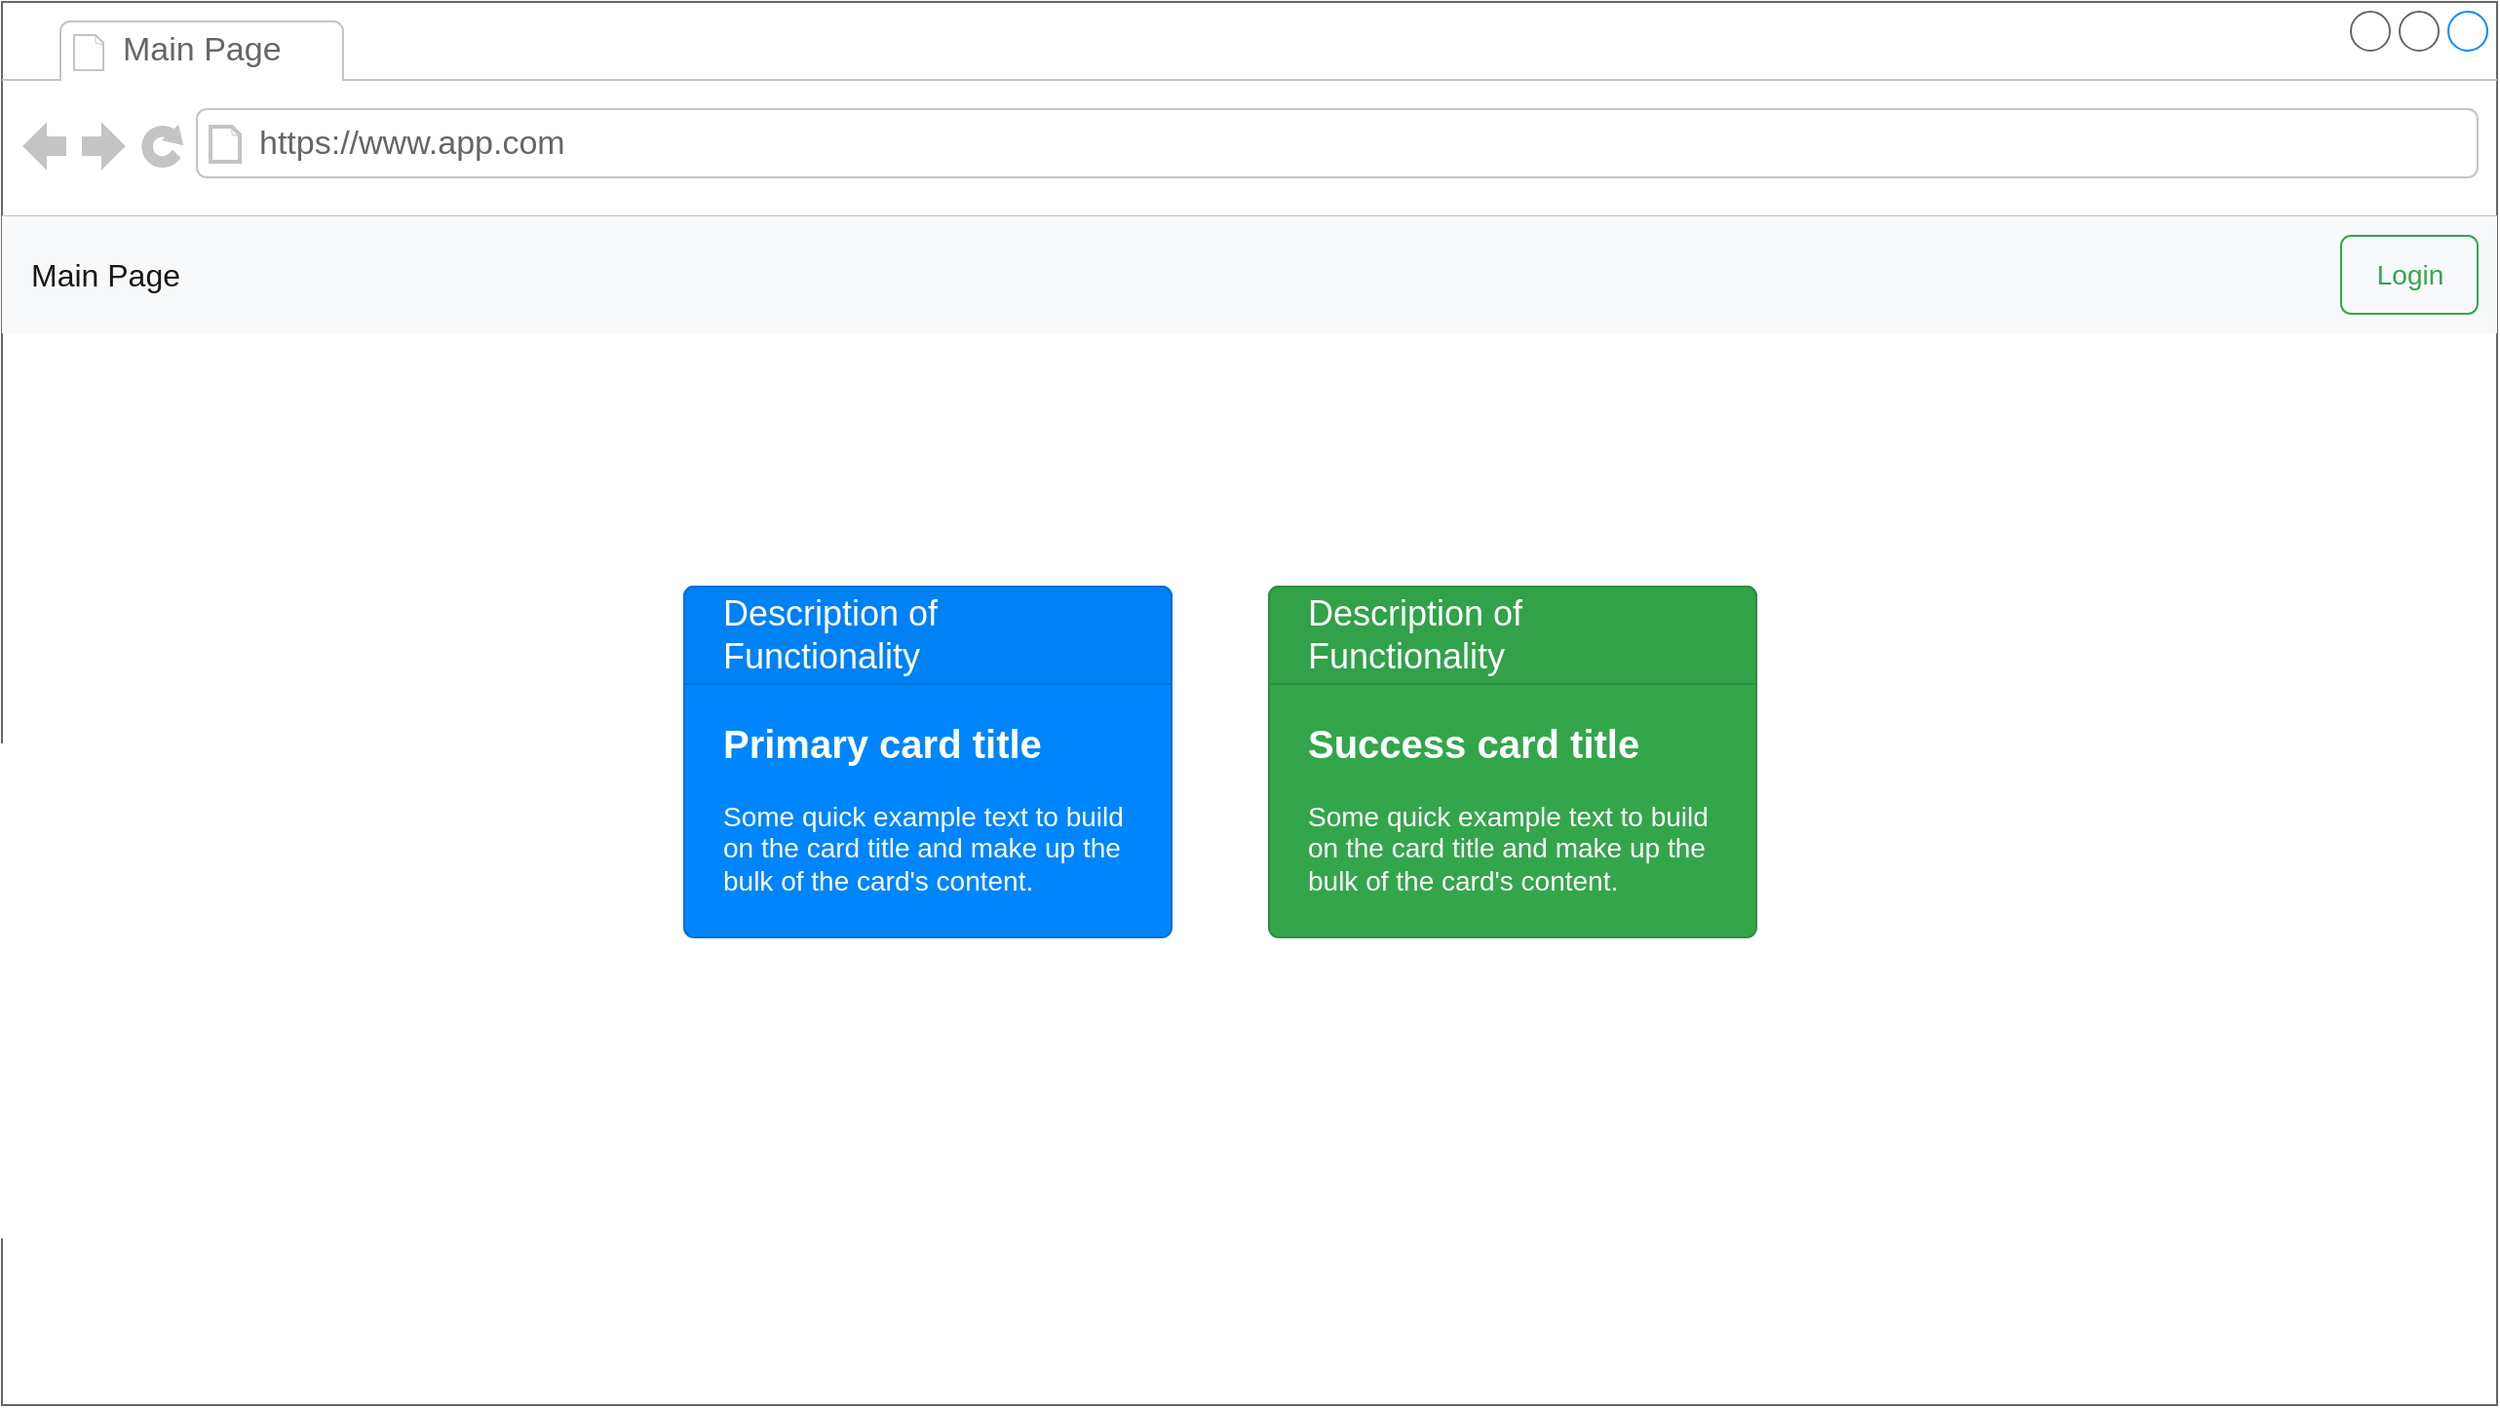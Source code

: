 <mxfile version="20.8.16" type="device" pages="8"><diagram name="Main Page" id="bh6IprylGSxFaeHPFho3"><mxGraphModel dx="1493" dy="885" grid="1" gridSize="10" guides="1" tooltips="1" connect="1" arrows="1" fold="1" page="1" pageScale="1" pageWidth="827" pageHeight="1169" math="0" shadow="0"><root><mxCell id="0"/><mxCell id="1" parent="0"/><mxCell id="L-gogMXJje2YZnmcw7rC-1" value="" style="strokeWidth=1;shadow=0;dashed=0;align=center;html=1;shape=mxgraph.mockup.containers.browserWindow;rSize=0;strokeColor=#666666;strokeColor2=#008cff;strokeColor3=#c4c4c4;mainText=,;recursiveResize=0;" parent="1" vertex="1"><mxGeometry width="1280" height="720" as="geometry"/></mxCell><mxCell id="L-gogMXJje2YZnmcw7rC-2" value="Main Page" style="strokeWidth=1;shadow=0;dashed=0;align=center;html=1;shape=mxgraph.mockup.containers.anchor;fontSize=17;fontColor=#666666;align=left;" parent="L-gogMXJje2YZnmcw7rC-1" vertex="1"><mxGeometry x="60" y="12" width="110" height="26" as="geometry"/></mxCell><mxCell id="L-gogMXJje2YZnmcw7rC-3" value="https://www.app.com" style="strokeWidth=1;shadow=0;dashed=0;align=center;html=1;shape=mxgraph.mockup.containers.anchor;rSize=0;fontSize=17;fontColor=#666666;align=left;" parent="L-gogMXJje2YZnmcw7rC-1" vertex="1"><mxGeometry x="130" y="60" width="250" height="26" as="geometry"/></mxCell><mxCell id="L-gogMXJje2YZnmcw7rC-4" value="Main Page" style="html=1;shadow=0;dashed=0;fillColor=#F8F9FA;strokeColor=none;fontSize=16;fontColor=#181819;align=left;spacing=15;" parent="L-gogMXJje2YZnmcw7rC-1" vertex="1"><mxGeometry y="110" width="1280" height="60" as="geometry"/></mxCell><mxCell id="L-gogMXJje2YZnmcw7rC-10" value="Login" style="html=1;shadow=0;dashed=0;shape=mxgraph.bootstrap.rrect;rSize=5;fontSize=14;fontColor=#33A64C;strokeColor=#33A64C;fillColor=none;" parent="L-gogMXJje2YZnmcw7rC-4" vertex="1"><mxGeometry x="1" width="70" height="40" relative="1" as="geometry"><mxPoint x="-80" y="10" as="offset"/></mxGeometry></mxCell><mxCell id="L-gogMXJje2YZnmcw7rC-14" value="&lt;b&gt;&lt;font style=&quot;font-size: 20px&quot;&gt;Success card title&lt;/font&gt;&lt;/b&gt;&lt;br style=&quot;font-size: 14px&quot;&gt;&lt;br style=&quot;font-size: 14px&quot;&gt;Some quick example text to build on the card title and make up the bulk of the card's content." style="html=1;shadow=0;dashed=0;shape=mxgraph.bootstrap.rrect;rSize=5;strokeColor=#2B8D40;html=1;whiteSpace=wrap;fillColor=#33A64C;fontColor=#ffffff;verticalAlign=bottom;align=left;spacing=20;spacingBottom=0;fontSize=14;" parent="L-gogMXJje2YZnmcw7rC-1" vertex="1"><mxGeometry x="650" y="300" width="250" height="180" as="geometry"/></mxCell><mxCell id="L-gogMXJje2YZnmcw7rC-15" value="Description of Functionality" style="html=1;shadow=0;dashed=0;shape=mxgraph.bootstrap.topButton;rSize=5;perimeter=none;whiteSpace=wrap;fillColor=#31A14A;strokeColor=#2B8D40;fontColor=#ffffff;resizeWidth=1;fontSize=18;align=left;spacing=20;" parent="L-gogMXJje2YZnmcw7rC-14" vertex="1"><mxGeometry width="250" height="50" relative="1" as="geometry"/></mxCell><mxCell id="L-gogMXJje2YZnmcw7rC-12" value="&lt;b&gt;&lt;font style=&quot;font-size: 20px&quot;&gt;Primary card title&lt;/font&gt;&lt;/b&gt;&lt;br style=&quot;font-size: 14px&quot;&gt;&lt;br style=&quot;font-size: 14px&quot;&gt;Some quick example text to build on the card title and make up the bulk of the card's content." style="html=1;shadow=0;dashed=0;shape=mxgraph.bootstrap.rrect;rSize=5;strokeColor=#0071D5;html=1;whiteSpace=wrap;fillColor=#0085FC;fontColor=#ffffff;verticalAlign=bottom;align=left;spacing=20;spacingBottom=0;fontSize=14;" parent="L-gogMXJje2YZnmcw7rC-1" vertex="1"><mxGeometry x="350" y="300" width="250" height="180" as="geometry"/></mxCell><mxCell id="L-gogMXJje2YZnmcw7rC-13" value="Description of Functionality" style="html=1;shadow=0;dashed=0;shape=mxgraph.bootstrap.topButton;rSize=5;perimeter=none;whiteSpace=wrap;fillColor=#0081F4;strokeColor=#0071D5;fontColor=#ffffff;resizeWidth=1;fontSize=18;align=left;spacing=20;" parent="L-gogMXJje2YZnmcw7rC-12" vertex="1"><mxGeometry width="250" height="50" relative="1" as="geometry"/></mxCell></root></mxGraphModel></diagram><diagram name="Login Page" id="N9ndMjdyGj9R6CKWejEZ"><mxGraphModel dx="1706" dy="1011" grid="1" gridSize="10" guides="1" tooltips="1" connect="1" arrows="1" fold="1" page="1" pageScale="1" pageWidth="827" pageHeight="1169" math="0" shadow="0"><root><mxCell id="h81B0DdQTPXq7T0_3vUG-0"/><mxCell id="h81B0DdQTPXq7T0_3vUG-1" parent="h81B0DdQTPXq7T0_3vUG-0"/><mxCell id="jP5hT-JR8cLj5pcNLcgH-4" value="" style="strokeWidth=1;shadow=0;dashed=0;align=center;html=1;shape=mxgraph.mockup.containers.browserWindow;rSize=0;strokeColor=#666666;strokeColor2=#008cff;strokeColor3=#c4c4c4;mainText=,;recursiveResize=0;" parent="h81B0DdQTPXq7T0_3vUG-1" vertex="1"><mxGeometry width="1280" height="720" as="geometry"/></mxCell><mxCell id="jP5hT-JR8cLj5pcNLcgH-5" value="Login Page" style="strokeWidth=1;shadow=0;dashed=0;align=center;html=1;shape=mxgraph.mockup.containers.anchor;fontSize=17;fontColor=#666666;align=left;" parent="jP5hT-JR8cLj5pcNLcgH-4" vertex="1"><mxGeometry x="60" y="12" width="110" height="26" as="geometry"/></mxCell><mxCell id="jP5hT-JR8cLj5pcNLcgH-6" value="https://www.app.com/login" style="strokeWidth=1;shadow=0;dashed=0;align=center;html=1;shape=mxgraph.mockup.containers.anchor;rSize=0;fontSize=17;fontColor=#666666;align=left;" parent="jP5hT-JR8cLj5pcNLcgH-4" vertex="1"><mxGeometry x="130" y="60" width="250" height="26" as="geometry"/></mxCell><mxCell id="jP5hT-JR8cLj5pcNLcgH-7" value="Main Page" style="html=1;shadow=0;dashed=0;fillColor=#F8F9FA;strokeColor=none;fontSize=16;fontColor=#181819;align=left;spacing=15;" parent="jP5hT-JR8cLj5pcNLcgH-4" vertex="1"><mxGeometry y="110" width="1280" height="60" as="geometry"/></mxCell><mxCell id="jP5hT-JR8cLj5pcNLcgH-8" value="Login" style="html=1;shadow=0;dashed=0;shape=mxgraph.bootstrap.rrect;rSize=5;fontSize=14;fontColor=#33A64C;strokeColor=#33A64C;fillColor=none;" parent="jP5hT-JR8cLj5pcNLcgH-7" vertex="1"><mxGeometry x="1" width="70" height="40" relative="1" as="geometry"><mxPoint x="-80" y="10" as="offset"/></mxGeometry></mxCell><mxCell id="jP5hT-JR8cLj5pcNLcgH-9" value="Email" style="strokeColor=none;fillColor=none;fontColor=#777777;whiteSpace=wrap;align=left;verticalAlign=middle;fontStyle=0;fontSize=14;spacing=15;" parent="jP5hT-JR8cLj5pcNLcgH-4" vertex="1"><mxGeometry x="440" y="315" width="150" height="40" as="geometry"/></mxCell><mxCell id="jP5hT-JR8cLj5pcNLcgH-10" value="email@example.com" style="strokeColor=none;fillColor=none;fontColor=#777777;whiteSpace=wrap;align=left;verticalAlign=middle;fontStyle=0;fontSize=14;" parent="jP5hT-JR8cLj5pcNLcgH-4" vertex="1"><mxGeometry x="590" y="315" width="150" height="40" as="geometry"/></mxCell><mxCell id="jP5hT-JR8cLj5pcNLcgH-11" value="Password" style="strokeColor=none;fillColor=none;fontColor=#777777;whiteSpace=wrap;align=left;verticalAlign=middle;fontStyle=0;fontSize=14;spacing=15;" parent="jP5hT-JR8cLj5pcNLcgH-4" vertex="1"><mxGeometry x="440" y="365" width="150" height="40" as="geometry"/></mxCell><mxCell id="jP5hT-JR8cLj5pcNLcgH-12" value="" style="html=1;shadow=0;dashed=0;shape=mxgraph.bootstrap.rrect;rSize=5;strokeColor=#999999;fillColor=#ffffff;fontColor=#777777;whiteSpace=wrap;align=left;verticalAlign=middle;fontStyle=0;fontSize=14;spacing=15;" parent="jP5hT-JR8cLj5pcNLcgH-4" vertex="1"><mxGeometry x="590" y="365" width="140" height="40" as="geometry"/></mxCell><mxCell id="jP5hT-JR8cLj5pcNLcgH-13" value="Login" style="html=1;shadow=0;dashed=0;shape=mxgraph.bootstrap.rrect;rSize=5;strokeColor=none;strokeWidth=1;fillColor=#0085FC;fontColor=#FFFFFF;whiteSpace=wrap;align=center;verticalAlign=middle;spacingLeft=0;fontStyle=0;fontSize=16;spacing=5;" parent="jP5hT-JR8cLj5pcNLcgH-4" vertex="1"><mxGeometry x="650" y="420" width="80" height="40" as="geometry"/></mxCell><mxCell id="jP5hT-JR8cLj5pcNLcgH-14" value="Register" style="html=1;shadow=0;dashed=0;shape=mxgraph.bootstrap.rrect;rSize=5;strokeColor=#FFBC26;strokeWidth=1;fillColor=none;fontColor=#FFBC26;whiteSpace=wrap;align=center;verticalAlign=middle;spacingLeft=0;fontStyle=0;fontSize=16;spacing=5;" parent="jP5hT-JR8cLj5pcNLcgH-4" vertex="1"><mxGeometry x="450" y="420" width="90" height="40" as="geometry"/></mxCell></root></mxGraphModel></diagram><diagram name="Register Page" id="T-3h0mpODK88q1Y8LU3C"><mxGraphModel dx="1706" dy="1011" grid="1" gridSize="10" guides="1" tooltips="1" connect="1" arrows="1" fold="1" page="1" pageScale="1" pageWidth="827" pageHeight="1169" math="0" shadow="0"><root><mxCell id="aMl0Kv_P0mJm86j6JqxI-0"/><mxCell id="aMl0Kv_P0mJm86j6JqxI-1" parent="aMl0Kv_P0mJm86j6JqxI-0"/><mxCell id="AEkHPGbdZPkc98kCicRS-0" value="" style="strokeWidth=1;shadow=0;dashed=0;align=center;html=1;shape=mxgraph.mockup.containers.browserWindow;rSize=0;strokeColor=#666666;strokeColor2=#008cff;strokeColor3=#c4c4c4;mainText=,;recursiveResize=0;" parent="aMl0Kv_P0mJm86j6JqxI-1" vertex="1"><mxGeometry width="1280" height="720" as="geometry"/></mxCell><mxCell id="AEkHPGbdZPkc98kCicRS-1" value="Register Page" style="strokeWidth=1;shadow=0;dashed=0;align=center;html=1;shape=mxgraph.mockup.containers.anchor;fontSize=17;fontColor=#666666;align=left;" parent="AEkHPGbdZPkc98kCicRS-0" vertex="1"><mxGeometry x="60" y="12" width="110" height="26" as="geometry"/></mxCell><mxCell id="AEkHPGbdZPkc98kCicRS-2" value="https://www.app.com/register" style="strokeWidth=1;shadow=0;dashed=0;align=center;html=1;shape=mxgraph.mockup.containers.anchor;rSize=0;fontSize=17;fontColor=#666666;align=left;" parent="AEkHPGbdZPkc98kCicRS-0" vertex="1"><mxGeometry x="130" y="60" width="250" height="26" as="geometry"/></mxCell><mxCell id="AEkHPGbdZPkc98kCicRS-3" value="Main Page" style="html=1;shadow=0;dashed=0;fillColor=#F8F9FA;strokeColor=none;fontSize=16;fontColor=#181819;align=left;spacing=15;" parent="AEkHPGbdZPkc98kCicRS-0" vertex="1"><mxGeometry y="110" width="1280" height="60" as="geometry"/></mxCell><mxCell id="AEkHPGbdZPkc98kCicRS-4" value="Login" style="html=1;shadow=0;dashed=0;shape=mxgraph.bootstrap.rrect;rSize=5;fontSize=14;fontColor=#33A64C;strokeColor=#33A64C;fillColor=none;" parent="AEkHPGbdZPkc98kCicRS-3" vertex="1"><mxGeometry x="1" width="70" height="40" relative="1" as="geometry"><mxPoint x="-80" y="10" as="offset"/></mxGeometry></mxCell><mxCell id="AEkHPGbdZPkc98kCicRS-5" value="Email" style="strokeColor=none;fillColor=none;fontColor=#777777;whiteSpace=wrap;align=left;verticalAlign=middle;fontStyle=0;fontSize=14;spacing=15;" parent="AEkHPGbdZPkc98kCicRS-0" vertex="1"><mxGeometry x="440" y="315" width="150" height="40" as="geometry"/></mxCell><mxCell id="AEkHPGbdZPkc98kCicRS-6" value="email@example.com" style="strokeColor=none;fillColor=none;fontColor=#777777;whiteSpace=wrap;align=left;verticalAlign=middle;fontStyle=0;fontSize=14;" parent="AEkHPGbdZPkc98kCicRS-0" vertex="1"><mxGeometry x="590" y="315" width="150" height="40" as="geometry"/></mxCell><mxCell id="AEkHPGbdZPkc98kCicRS-7" value="Password" style="strokeColor=none;fillColor=none;fontColor=#777777;whiteSpace=wrap;align=left;verticalAlign=middle;fontStyle=0;fontSize=14;spacing=15;" parent="AEkHPGbdZPkc98kCicRS-0" vertex="1"><mxGeometry x="440" y="365" width="150" height="40" as="geometry"/></mxCell><mxCell id="AEkHPGbdZPkc98kCicRS-8" value="" style="html=1;shadow=0;dashed=0;shape=mxgraph.bootstrap.rrect;rSize=5;strokeColor=#999999;fillColor=#ffffff;fontColor=#777777;whiteSpace=wrap;align=left;verticalAlign=middle;fontStyle=0;fontSize=14;spacing=15;" parent="AEkHPGbdZPkc98kCicRS-0" vertex="1"><mxGeometry x="590" y="365" width="140" height="40" as="geometry"/></mxCell><mxCell id="AEkHPGbdZPkc98kCicRS-10" value="Register" style="html=1;shadow=0;dashed=0;shape=mxgraph.bootstrap.rrect;rSize=5;strokeColor=#FFBC26;strokeWidth=1;fillColor=none;fontColor=#FFBC26;whiteSpace=wrap;align=center;verticalAlign=middle;spacingLeft=0;fontStyle=0;fontSize=16;spacing=5;" parent="AEkHPGbdZPkc98kCicRS-0" vertex="1"><mxGeometry x="640" y="480" width="90" height="40" as="geometry"/></mxCell><mxCell id="AEkHPGbdZPkc98kCicRS-11" value="Repeat Password" style="strokeColor=none;fillColor=none;fontColor=#777777;whiteSpace=wrap;align=left;verticalAlign=middle;fontStyle=0;fontSize=14;spacing=15;" parent="AEkHPGbdZPkc98kCicRS-0" vertex="1"><mxGeometry x="440" y="420" width="150" height="40" as="geometry"/></mxCell><mxCell id="AEkHPGbdZPkc98kCicRS-12" value="" style="html=1;shadow=0;dashed=0;shape=mxgraph.bootstrap.rrect;rSize=5;strokeColor=#999999;fillColor=#ffffff;fontColor=#777777;whiteSpace=wrap;align=left;verticalAlign=middle;fontStyle=0;fontSize=14;spacing=15;" parent="AEkHPGbdZPkc98kCicRS-0" vertex="1"><mxGeometry x="590" y="420" width="140" height="40" as="geometry"/></mxCell></root></mxGraphModel></diagram><diagram name="LoggedIn Main Page" id="V-je3rQpMpqGkbewgB0Q"><mxGraphModel dx="1405" dy="833" grid="1" gridSize="10" guides="1" tooltips="1" connect="1" arrows="1" fold="1" page="1" pageScale="1" pageWidth="827" pageHeight="1169" math="0" shadow="0"><root><mxCell id="oqxYbynPTiC2XE7Jvgcl-0"/><mxCell id="oqxYbynPTiC2XE7Jvgcl-1" parent="oqxYbynPTiC2XE7Jvgcl-0"/><mxCell id="oqxYbynPTiC2XE7Jvgcl-2" value="" style="strokeWidth=1;shadow=0;dashed=0;align=center;html=1;shape=mxgraph.mockup.containers.browserWindow;rSize=0;strokeColor=#666666;strokeColor2=#008cff;strokeColor3=#c4c4c4;mainText=,;recursiveResize=0;" parent="oqxYbynPTiC2XE7Jvgcl-1" vertex="1"><mxGeometry width="1280" height="720" as="geometry"/></mxCell><mxCell id="oqxYbynPTiC2XE7Jvgcl-3" value="Main Page" style="strokeWidth=1;shadow=0;dashed=0;align=center;html=1;shape=mxgraph.mockup.containers.anchor;fontSize=17;fontColor=#666666;align=left;" parent="oqxYbynPTiC2XE7Jvgcl-2" vertex="1"><mxGeometry x="60" y="12" width="110" height="26" as="geometry"/></mxCell><mxCell id="oqxYbynPTiC2XE7Jvgcl-4" value="https://www.app.com/main" style="strokeWidth=1;shadow=0;dashed=0;align=center;html=1;shape=mxgraph.mockup.containers.anchor;rSize=0;fontSize=17;fontColor=#666666;align=left;" parent="oqxYbynPTiC2XE7Jvgcl-2" vertex="1"><mxGeometry x="130" y="60" width="250" height="26" as="geometry"/></mxCell><mxCell id="oqxYbynPTiC2XE7Jvgcl-5" value="Main Page" style="html=1;shadow=0;dashed=0;fillColor=#F8F9FA;strokeColor=none;fontSize=16;fontColor=#181819;align=left;spacing=15;" parent="oqxYbynPTiC2XE7Jvgcl-2" vertex="1"><mxGeometry y="110" width="1280" height="60" as="geometry"/></mxCell><mxCell id="-CtpEkdgd1gg5v95kbOI-0" value="Logout" style="html=1;shadow=0;dashed=0;shape=mxgraph.bootstrap.rrect;rSize=5;strokeColor=none;strokeWidth=1;fillColor=#DB2843;fontColor=#FFFFFF;whiteSpace=wrap;align=center;verticalAlign=middle;spacingLeft=0;fontStyle=0;fontSize=16;spacing=5;" parent="oqxYbynPTiC2XE7Jvgcl-2" vertex="1"><mxGeometry x="1180" y="120" width="80" height="40" as="geometry"/></mxCell><mxCell id="-CtpEkdgd1gg5v95kbOI-1" value="Learn" style="fillColor=none;strokeColor=none;fontSize=14;fontColor=#0085FC;" parent="oqxYbynPTiC2XE7Jvgcl-2" vertex="1"><mxGeometry x="100" y="125" width="80" height="30" as="geometry"/></mxCell><mxCell id="-CtpEkdgd1gg5v95kbOI-2" value="Manage Lists" style="fillColor=none;strokeColor=none;fontSize=14;fontColor=#0085FC;" parent="oqxYbynPTiC2XE7Jvgcl-2" vertex="1"><mxGeometry x="200" y="125" width="60" height="30" as="geometry"/></mxCell><mxCell id="-CtpEkdgd1gg5v95kbOI-20" value="All Words (6000 words, 300 Learned)" style="shape=table;startSize=30;container=1;collapsible=0;childLayout=tableLayout;strokeColor=default;fontSize=16;rounded=0;comic=0;enumerate=0;moveCells=0;autosize=0;" parent="oqxYbynPTiC2XE7Jvgcl-2" vertex="1"><mxGeometry x="240.5" y="320" width="799" height="315" as="geometry"/></mxCell><mxCell id="-CtpEkdgd1gg5v95kbOI-21" value="" style="shape=tableRow;horizontal=0;startSize=0;swimlaneHead=0;swimlaneBody=0;strokeColor=inherit;top=0;left=0;bottom=0;right=0;collapsible=0;dropTarget=0;fillColor=none;points=[[0,0.5],[1,0.5]];portConstraint=eastwest;fontSize=16;" parent="-CtpEkdgd1gg5v95kbOI-20" vertex="1"><mxGeometry y="30" width="799" height="30" as="geometry"/></mxCell><mxCell id="-CtpEkdgd1gg5v95kbOI-46" value="Word" style="shape=partialRectangle;html=1;whiteSpace=wrap;connectable=0;strokeColor=inherit;overflow=hidden;fillColor=none;top=0;left=0;bottom=0;right=0;pointerEvents=1;fontSize=16;" parent="-CtpEkdgd1gg5v95kbOI-21" vertex="1"><mxGeometry width="208" height="30" as="geometry"><mxRectangle width="208" height="30" as="alternateBounds"/></mxGeometry></mxCell><mxCell id="-CtpEkdgd1gg5v95kbOI-22" value="Translation/Definition" style="shape=partialRectangle;html=1;whiteSpace=wrap;connectable=0;strokeColor=inherit;overflow=hidden;fillColor=none;top=0;left=0;bottom=0;right=0;pointerEvents=1;fontSize=16;" parent="-CtpEkdgd1gg5v95kbOI-21" vertex="1"><mxGeometry x="208" width="432" height="30" as="geometry"><mxRectangle width="432" height="30" as="alternateBounds"/></mxGeometry></mxCell><mxCell id="-CtpEkdgd1gg5v95kbOI-23" value="Popularity" style="shape=partialRectangle;html=1;whiteSpace=wrap;connectable=0;strokeColor=inherit;overflow=hidden;fillColor=none;top=0;left=0;bottom=0;right=0;pointerEvents=1;fontSize=16;" parent="-CtpEkdgd1gg5v95kbOI-21" vertex="1"><mxGeometry x="640" width="90" height="30" as="geometry"><mxRectangle width="90" height="30" as="alternateBounds"/></mxGeometry></mxCell><mxCell id="-CtpEkdgd1gg5v95kbOI-24" value="Learned" style="shape=partialRectangle;html=1;whiteSpace=wrap;connectable=1;strokeColor=inherit;overflow=hidden;fillColor=none;top=0;left=0;bottom=0;right=0;pointerEvents=1;fontSize=16;movable=1;resizable=1;rotatable=1;deletable=1;editable=1;" parent="-CtpEkdgd1gg5v95kbOI-21" vertex="1"><mxGeometry x="730" width="69" height="30" as="geometry"><mxRectangle width="69" height="30" as="alternateBounds"/></mxGeometry></mxCell><mxCell id="-CtpEkdgd1gg5v95kbOI-25" value="" style="shape=tableRow;horizontal=0;startSize=0;swimlaneHead=0;swimlaneBody=0;strokeColor=inherit;top=0;left=0;bottom=0;right=0;collapsible=0;dropTarget=0;fillColor=none;points=[[0,0.5],[1,0.5]];portConstraint=eastwest;fontSize=16;" parent="-CtpEkdgd1gg5v95kbOI-20" vertex="1"><mxGeometry y="60" width="799" height="88" as="geometry"/></mxCell><mxCell id="-CtpEkdgd1gg5v95kbOI-47" value="Language" style="shape=partialRectangle;html=1;whiteSpace=wrap;connectable=0;strokeColor=inherit;overflow=hidden;fillColor=none;top=0;left=0;bottom=0;right=0;pointerEvents=1;fontSize=16;" parent="-CtpEkdgd1gg5v95kbOI-25" vertex="1"><mxGeometry width="208" height="88" as="geometry"><mxRectangle width="208" height="88" as="alternateBounds"/></mxGeometry></mxCell><mxCell id="-CtpEkdgd1gg5v95kbOI-26" value="Мова" style="shape=partialRectangle;html=1;whiteSpace=wrap;connectable=0;strokeColor=inherit;overflow=hidden;fillColor=none;top=0;left=0;bottom=0;right=0;pointerEvents=1;fontSize=16;" parent="-CtpEkdgd1gg5v95kbOI-25" vertex="1"><mxGeometry x="208" width="432" height="88" as="geometry"><mxRectangle width="432" height="88" as="alternateBounds"/></mxGeometry></mxCell><mxCell id="-CtpEkdgd1gg5v95kbOI-27" value="567" style="shape=partialRectangle;html=1;whiteSpace=wrap;connectable=0;strokeColor=inherit;overflow=hidden;fillColor=none;top=0;left=0;bottom=0;right=0;pointerEvents=1;fontSize=16;" parent="-CtpEkdgd1gg5v95kbOI-25" vertex="1"><mxGeometry x="640" width="90" height="88" as="geometry"><mxRectangle width="90" height="88" as="alternateBounds"/></mxGeometry></mxCell><mxCell id="-CtpEkdgd1gg5v95kbOI-28" value="+" style="shape=partialRectangle;html=1;whiteSpace=wrap;connectable=0;strokeColor=inherit;overflow=hidden;fillColor=none;top=0;left=0;bottom=0;right=0;pointerEvents=1;fontSize=16;" parent="-CtpEkdgd1gg5v95kbOI-25" vertex="1"><mxGeometry x="730" width="69" height="88" as="geometry"><mxRectangle width="69" height="88" as="alternateBounds"/></mxGeometry></mxCell><mxCell id="-CtpEkdgd1gg5v95kbOI-29" value="" style="shape=tableRow;horizontal=0;startSize=0;swimlaneHead=0;swimlaneBody=0;strokeColor=inherit;top=0;left=0;bottom=0;right=0;collapsible=0;dropTarget=0;fillColor=none;points=[[0,0.5],[1,0.5]];portConstraint=eastwest;fontSize=16;" parent="-CtpEkdgd1gg5v95kbOI-20" vertex="1"><mxGeometry y="148" width="799" height="84" as="geometry"/></mxCell><mxCell id="-CtpEkdgd1gg5v95kbOI-48" value="Ukraine" style="shape=partialRectangle;html=1;whiteSpace=wrap;connectable=0;strokeColor=inherit;overflow=hidden;fillColor=none;top=0;left=0;bottom=0;right=0;pointerEvents=1;fontSize=16;" parent="-CtpEkdgd1gg5v95kbOI-29" vertex="1"><mxGeometry width="208" height="84" as="geometry"><mxRectangle width="208" height="84" as="alternateBounds"/></mxGeometry></mxCell><mxCell id="-CtpEkdgd1gg5v95kbOI-30" value="Україна. Держава-герой у східній частині Європи." style="shape=partialRectangle;html=1;whiteSpace=wrap;connectable=0;strokeColor=inherit;overflow=hidden;fillColor=none;top=0;left=0;bottom=0;right=0;pointerEvents=1;fontSize=16;" parent="-CtpEkdgd1gg5v95kbOI-29" vertex="1"><mxGeometry x="208" width="432" height="84" as="geometry"><mxRectangle width="432" height="84" as="alternateBounds"/></mxGeometry></mxCell><mxCell id="-CtpEkdgd1gg5v95kbOI-31" value="1500" style="shape=partialRectangle;html=1;whiteSpace=wrap;connectable=0;strokeColor=inherit;overflow=hidden;fillColor=none;top=0;left=0;bottom=0;right=0;pointerEvents=1;fontSize=16;" parent="-CtpEkdgd1gg5v95kbOI-29" vertex="1"><mxGeometry x="640" width="90" height="84" as="geometry"><mxRectangle width="90" height="84" as="alternateBounds"/></mxGeometry></mxCell><mxCell id="-CtpEkdgd1gg5v95kbOI-32" value="+" style="shape=partialRectangle;html=1;whiteSpace=wrap;connectable=0;strokeColor=inherit;overflow=hidden;fillColor=none;top=0;left=0;bottom=0;right=0;pointerEvents=1;fontSize=16;" parent="-CtpEkdgd1gg5v95kbOI-29" vertex="1"><mxGeometry x="730" width="69" height="84" as="geometry"><mxRectangle width="69" height="84" as="alternateBounds"/></mxGeometry></mxCell><mxCell id="-CtpEkdgd1gg5v95kbOI-49" style="shape=tableRow;horizontal=0;startSize=0;swimlaneHead=0;swimlaneBody=0;strokeColor=inherit;top=0;left=0;bottom=0;right=0;collapsible=0;dropTarget=0;fillColor=none;points=[[0,0.5],[1,0.5]];portConstraint=eastwest;fontSize=16;" parent="-CtpEkdgd1gg5v95kbOI-20" vertex="1"><mxGeometry y="232" width="799" height="83" as="geometry"/></mxCell><mxCell id="-CtpEkdgd1gg5v95kbOI-50" value="Work" style="shape=partialRectangle;html=1;whiteSpace=wrap;connectable=0;strokeColor=inherit;overflow=hidden;fillColor=none;top=0;left=0;bottom=0;right=0;pointerEvents=1;fontSize=16;" parent="-CtpEkdgd1gg5v95kbOI-49" vertex="1"><mxGeometry width="208" height="83" as="geometry"><mxRectangle width="208" height="83" as="alternateBounds"/></mxGeometry></mxCell><mxCell id="-CtpEkdgd1gg5v95kbOI-51" value="Праця. Робота." style="shape=partialRectangle;html=1;whiteSpace=wrap;connectable=0;strokeColor=inherit;overflow=hidden;fillColor=none;top=0;left=0;bottom=0;right=0;pointerEvents=1;fontSize=16;" parent="-CtpEkdgd1gg5v95kbOI-49" vertex="1"><mxGeometry x="208" width="432" height="83" as="geometry"><mxRectangle width="432" height="83" as="alternateBounds"/></mxGeometry></mxCell><mxCell id="-CtpEkdgd1gg5v95kbOI-52" value="111" style="shape=partialRectangle;html=1;whiteSpace=wrap;connectable=0;strokeColor=inherit;overflow=hidden;fillColor=none;top=0;left=0;bottom=0;right=0;pointerEvents=1;fontSize=16;" parent="-CtpEkdgd1gg5v95kbOI-49" vertex="1"><mxGeometry x="640" width="90" height="83" as="geometry"><mxRectangle width="90" height="83" as="alternateBounds"/></mxGeometry></mxCell><mxCell id="-CtpEkdgd1gg5v95kbOI-53" value="-" style="shape=partialRectangle;html=1;whiteSpace=wrap;connectable=0;strokeColor=inherit;overflow=hidden;fillColor=none;top=0;left=0;bottom=0;right=0;pointerEvents=1;fontSize=16;" parent="-CtpEkdgd1gg5v95kbOI-49" vertex="1"><mxGeometry x="730" width="69" height="83" as="geometry"><mxRectangle width="69" height="83" as="alternateBounds"/></mxGeometry></mxCell><mxCell id="-CtpEkdgd1gg5v95kbOI-54" value="ENG-&amp;gt;UA" style="html=1;shadow=0;dashed=0;shape=mxgraph.bootstrap.rrect;rSize=5;strokeColor=none;strokeWidth=1;fillColor=#6C767D;fontColor=#ffffff;whiteSpace=wrap;align=center;verticalAlign=middle;fontStyle=0;fontSize=14;spacingRight=20;rounded=0;comic=0;" parent="oqxYbynPTiC2XE7Jvgcl-2" vertex="1"><mxGeometry x="290" y="120" width="140" height="40" as="geometry"/></mxCell><mxCell id="-CtpEkdgd1gg5v95kbOI-55" value="" style="shape=triangle;direction=south;fillColor=#ffffff;strokeColor=none;perimeter=none;rounded=0;comic=0;" parent="-CtpEkdgd1gg5v95kbOI-54" vertex="1"><mxGeometry x="1" y="0.5" width="10" height="5" relative="1" as="geometry"><mxPoint x="-17" y="-2.5" as="offset"/></mxGeometry></mxCell><mxCell id="-CtpEkdgd1gg5v95kbOI-59" value="" style="html=1;shadow=0;dashed=0;shape=mxgraph.bootstrap.rrect;rSize=5;strokeColor=#DEE2E6;html=1;whiteSpace=wrap;fillColor=#ffffff;fontColor=#0085FC;fontSize=14;rounded=0;comic=0;" parent="oqxYbynPTiC2XE7Jvgcl-2" vertex="1"><mxGeometry x="530" y="650" width="220" height="30" as="geometry"/></mxCell><mxCell id="-CtpEkdgd1gg5v95kbOI-60" value="Previous" style="strokeColor=inherit;fillColor=inherit;gradientColor=inherit;fontColor=inherit;html=1;shadow=0;dashed=0;shape=mxgraph.bootstrap.leftButton;rSize=5;perimeter=none;whiteSpace=wrap;resizeHeight=1;fontSize=14;rounded=0;comic=0;" parent="-CtpEkdgd1gg5v95kbOI-59" vertex="1"><mxGeometry width="70" height="30" relative="1" as="geometry"/></mxCell><mxCell id="-CtpEkdgd1gg5v95kbOI-61" value="1" style="strokeColor=inherit;fillColor=inherit;gradientColor=inherit;fontColor=inherit;html=1;shadow=0;dashed=0;perimeter=none;whiteSpace=wrap;resizeHeight=1;fontSize=14;rounded=0;comic=0;" parent="-CtpEkdgd1gg5v95kbOI-59" vertex="1"><mxGeometry width="30" height="30" relative="1" as="geometry"><mxPoint x="70" as="offset"/></mxGeometry></mxCell><mxCell id="-CtpEkdgd1gg5v95kbOI-62" value="2" style="strokeColor=inherit;fillColor=inherit;gradientColor=inherit;fontColor=inherit;html=1;shadow=0;dashed=0;perimeter=none;whiteSpace=wrap;resizeHeight=1;fontSize=14;rounded=0;comic=0;" parent="-CtpEkdgd1gg5v95kbOI-59" vertex="1"><mxGeometry width="30" height="30" relative="1" as="geometry"><mxPoint x="100" as="offset"/></mxGeometry></mxCell><mxCell id="-CtpEkdgd1gg5v95kbOI-63" value="3" style="strokeColor=inherit;fillColor=inherit;gradientColor=inherit;fontColor=inherit;html=1;shadow=0;dashed=0;perimeter=none;whiteSpace=wrap;resizeHeight=1;fontSize=14;rounded=0;comic=0;" parent="-CtpEkdgd1gg5v95kbOI-59" vertex="1"><mxGeometry width="30" height="30" relative="1" as="geometry"><mxPoint x="130" as="offset"/></mxGeometry></mxCell><mxCell id="-CtpEkdgd1gg5v95kbOI-64" value="Next" style="strokeColor=inherit;fillColor=inherit;gradientColor=inherit;fontColor=inherit;html=1;shadow=0;dashed=0;shape=mxgraph.bootstrap.rightButton;rSize=5;perimeter=none;whiteSpace=wrap;resizeHeight=1;fontSize=14;rounded=0;comic=0;" parent="-CtpEkdgd1gg5v95kbOI-59" vertex="1"><mxGeometry x="1" width="60" height="30" relative="1" as="geometry"><mxPoint x="-60" as="offset"/></mxGeometry></mxCell><mxCell id="-CtpEkdgd1gg5v95kbOI-57" value="Search" style="html=1;shadow=0;dashed=0;shape=mxgraph.bootstrap.rrect;rSize=5;fontSize=14;fontColor=#6C767D;strokeColor=#CED4DA;fillColor=#ffffff;align=left;spacing=10;rounded=0;comic=0;" parent="oqxYbynPTiC2XE7Jvgcl-2" vertex="1"><mxGeometry width="210" height="40" relative="1" as="geometry"><mxPoint x="241" y="270" as="offset"/></mxGeometry></mxCell><mxCell id="-CtpEkdgd1gg5v95kbOI-58" value="Search" style="html=1;shadow=0;dashed=0;shape=mxgraph.bootstrap.rrect;rSize=5;fontSize=14;fontColor=#33A64C;strokeColor=#33A64C;fillColor=none;rounded=0;comic=0;" parent="oqxYbynPTiC2XE7Jvgcl-2" vertex="1"><mxGeometry width="70" height="40" relative="1" as="geometry"><mxPoint x="460" y="270" as="offset"/></mxGeometry></mxCell><mxCell id="-CtpEkdgd1gg5v95kbOI-65" value="Here is a list with all words from all lists for selected Language (Eng/UA)" style="html=1;shadow=0;dashed=0;shape=mxgraph.bootstrap.rrect;rSize=5;strokeColor=#B8DCFE;strokeWidth=1;fillColor=#CCE7FE;fontColor=#004583;whiteSpace=wrap;align=left;verticalAlign=middle;spacingLeft=10;rounded=0;comic=0;" parent="oqxYbynPTiC2XE7Jvgcl-2" vertex="1"><mxGeometry x="241" y="200" width="800" height="40" as="geometry"/></mxCell></root></mxGraphModel></diagram><diagram name="Learn Page" id="FrpcEG3fjtoy2PP--pnD"><mxGraphModel dx="1493" dy="885" grid="1" gridSize="10" guides="1" tooltips="1" connect="1" arrows="1" fold="1" page="1" pageScale="1" pageWidth="827" pageHeight="1169" math="0" shadow="0"><root><mxCell id="Yl6aOP1q2pIruMwrj86R-0"/><mxCell id="Yl6aOP1q2pIruMwrj86R-1" parent="Yl6aOP1q2pIruMwrj86R-0"/><mxCell id="Yl6aOP1q2pIruMwrj86R-2" value="" style="strokeWidth=1;shadow=0;dashed=0;align=center;html=1;shape=mxgraph.mockup.containers.browserWindow;rSize=0;strokeColor=#666666;strokeColor2=#008cff;strokeColor3=#c4c4c4;mainText=,;recursiveResize=0;" parent="Yl6aOP1q2pIruMwrj86R-1" vertex="1"><mxGeometry width="1280" height="720" as="geometry"/></mxCell><mxCell id="Yl6aOP1q2pIruMwrj86R-3" value="Learn Page" style="strokeWidth=1;shadow=0;dashed=0;align=center;html=1;shape=mxgraph.mockup.containers.anchor;fontSize=17;fontColor=#666666;align=left;" parent="Yl6aOP1q2pIruMwrj86R-2" vertex="1"><mxGeometry x="60" y="12" width="110" height="26" as="geometry"/></mxCell><mxCell id="Yl6aOP1q2pIruMwrj86R-4" value="https://www.app.com/learn" style="strokeWidth=1;shadow=0;dashed=0;align=center;html=1;shape=mxgraph.mockup.containers.anchor;rSize=0;fontSize=17;fontColor=#666666;align=left;" parent="Yl6aOP1q2pIruMwrj86R-2" vertex="1"><mxGeometry x="130" y="60" width="250" height="26" as="geometry"/></mxCell><mxCell id="Yl6aOP1q2pIruMwrj86R-5" value="Main Page" style="html=1;shadow=0;dashed=0;fillColor=#F8F9FA;strokeColor=none;fontSize=16;fontColor=#181819;align=left;spacing=15;" parent="Yl6aOP1q2pIruMwrj86R-2" vertex="1"><mxGeometry y="110" width="1280" height="60" as="geometry"/></mxCell><mxCell id="Yl6aOP1q2pIruMwrj86R-6" value="Logout" style="html=1;shadow=0;dashed=0;shape=mxgraph.bootstrap.rrect;rSize=5;strokeColor=none;strokeWidth=1;fillColor=#DB2843;fontColor=#FFFFFF;whiteSpace=wrap;align=center;verticalAlign=middle;spacingLeft=0;fontStyle=0;fontSize=16;spacing=5;" parent="Yl6aOP1q2pIruMwrj86R-2" vertex="1"><mxGeometry x="1180" y="120" width="80" height="40" as="geometry"/></mxCell><mxCell id="Yl6aOP1q2pIruMwrj86R-7" value="Learn" style="fillColor=none;strokeColor=none;fontSize=14;fontColor=#0085FC;" parent="Yl6aOP1q2pIruMwrj86R-2" vertex="1"><mxGeometry x="100" y="125" width="80" height="30" as="geometry"/></mxCell><mxCell id="Yl6aOP1q2pIruMwrj86R-8" value="Manage Lists" style="fillColor=none;strokeColor=none;fontSize=14;fontColor=#0085FC;" parent="Yl6aOP1q2pIruMwrj86R-2" vertex="1"><mxGeometry x="200" y="125" width="60" height="30" as="geometry"/></mxCell><mxCell id="Yl6aOP1q2pIruMwrj86R-30" value="ENG-&amp;gt;UA" style="html=1;shadow=0;dashed=0;shape=mxgraph.bootstrap.rrect;rSize=5;strokeColor=none;strokeWidth=1;fillColor=#6C767D;fontColor=#ffffff;whiteSpace=wrap;align=center;verticalAlign=middle;fontStyle=0;fontSize=14;spacingRight=20;rounded=0;comic=0;" parent="Yl6aOP1q2pIruMwrj86R-2" vertex="1"><mxGeometry x="290" y="120" width="140" height="40" as="geometry"/></mxCell><mxCell id="Yl6aOP1q2pIruMwrj86R-31" value="" style="shape=triangle;direction=south;fillColor=#ffffff;strokeColor=none;perimeter=none;rounded=0;comic=0;" parent="Yl6aOP1q2pIruMwrj86R-30" vertex="1"><mxGeometry x="1" y="0.5" width="10" height="5" relative="1" as="geometry"><mxPoint x="-17" y="-2.5" as="offset"/></mxGeometry></mxCell><mxCell id="9UPQoo-3jhIr2r4UlmGV-0" value="&lt;b style=&quot;&quot;&gt;&lt;font style=&quot;&quot;&gt;&lt;span style=&quot;font-size: 20px;&quot;&gt;Practice 1&lt;/span&gt;&lt;br style=&quot;font-size: 10px&quot;&gt;&lt;font color=&quot;#6c767d&quot;&gt;Native to Learned&lt;/font&gt;&lt;br&gt;&lt;/font&gt;&lt;/b&gt;&lt;br style=&quot;font-size: 14px&quot;&gt;Exercise provides native word and examples on the learning language to guess." style="html=1;shadow=0;dashed=0;shape=mxgraph.bootstrap.rrect;rSize=5;strokeColor=#DFDFDF;html=1;whiteSpace=wrap;fillColor=#ffffff;fontColor=#000000;verticalAlign=top;align=left;spacing=20;fontSize=14;rounded=0;comic=0;sketch=0;" parent="Yl6aOP1q2pIruMwrj86R-2" vertex="1"><mxGeometry x="379.5" y="200" width="250" height="190" as="geometry"/></mxCell><mxCell id="9UPQoo-3jhIr2r4UlmGV-2" value="Start" style="html=1;shadow=0;dashed=0;shape=mxgraph.bootstrap.rrect;rSize=5;perimeter=none;whiteSpace=wrap;fillColor=none;strokeColor=none;fontColor=#0085FC;resizeWidth=1;fontSize=14;align=center;rounded=0;comic=0;sketch=0;" parent="9UPQoo-3jhIr2r4UlmGV-0" vertex="1"><mxGeometry y="1" width="100" height="40" relative="1" as="geometry"><mxPoint x="141" y="-50" as="offset"/></mxGeometry></mxCell><mxCell id="9UPQoo-3jhIr2r4UlmGV-3" value="&lt;b&gt;&lt;font style=&quot;font-size: 20px&quot;&gt;Practice 2&lt;/font&gt;&lt;/b&gt;&lt;font color=&quot;#6c767d&quot;&gt;&lt;b&gt;&lt;font style=&quot;font-size: 14px&quot;&gt;&lt;br style=&quot;font-size: 10px&quot;&gt;Learned to native&lt;br&gt;&lt;/font&gt;&lt;/b&gt;&lt;/font&gt;&lt;br style=&quot;font-size: 14px&quot;&gt;Exercise provides learning word and examples on the native language to guess." style="html=1;shadow=0;dashed=0;shape=mxgraph.bootstrap.rrect;rSize=5;strokeColor=#DFDFDF;html=1;whiteSpace=wrap;fillColor=#ffffff;fontColor=#000000;verticalAlign=top;align=left;spacing=20;fontSize=14;rounded=0;comic=0;sketch=0;" parent="Yl6aOP1q2pIruMwrj86R-2" vertex="1"><mxGeometry x="650.5" y="200" width="250" height="190" as="geometry"/></mxCell><mxCell id="9UPQoo-3jhIr2r4UlmGV-5" value="Start" style="html=1;shadow=0;dashed=0;shape=mxgraph.bootstrap.rrect;rSize=5;perimeter=none;whiteSpace=wrap;fillColor=none;strokeColor=none;fontColor=#0085FC;resizeWidth=1;fontSize=14;align=center;rounded=0;comic=0;sketch=0;" parent="9UPQoo-3jhIr2r4UlmGV-3" vertex="1"><mxGeometry y="1" width="100" height="40" relative="1" as="geometry"><mxPoint x="140" y="-50" as="offset"/></mxGeometry></mxCell><mxCell id="9UPQoo-3jhIr2r4UlmGV-6" value="Choose list to practice" style="html=1;shadow=0;dashed=0;shape=mxgraph.bootstrap.rrect;rSize=5;html=1;strokeColor=#C8C8C8;fillColor=#ffffff;whiteSpace=wrap;verticalAlign=top;align=left;fontSize=18;spacing=15;spacingTop=-5;rounded=0;comic=0;sketch=0;fontColor=#000000;" parent="Yl6aOP1q2pIruMwrj86R-2" vertex="1"><mxGeometry x="379.5" y="410" width="400" height="300" as="geometry"/></mxCell><mxCell id="9UPQoo-3jhIr2r4UlmGV-7" value="" style="shape=line;strokeColor=#dddddd;resizeWidth=1;rounded=0;comic=0;sketch=0;fontColor=#000000;" parent="9UPQoo-3jhIr2r4UlmGV-6" vertex="1"><mxGeometry width="400" height="10" relative="1" as="geometry"><mxPoint y="50" as="offset"/></mxGeometry></mxCell><mxCell id="9UPQoo-3jhIr2r4UlmGV-8" value="" style="html=1;shadow=0;dashed=0;shape=mxgraph.bootstrap.x;strokeColor=#868686;strokeWidth=2;rounded=0;comic=0;sketch=0;fontColor=#000000;" parent="9UPQoo-3jhIr2r4UlmGV-6" vertex="1"><mxGeometry x="1" width="8" height="8" relative="1" as="geometry"><mxPoint x="-24" y="20" as="offset"/></mxGeometry></mxCell><mxCell id="9UPQoo-3jhIr2r4UlmGV-11" value="Chose" style="html=1;shadow=0;dashed=0;shape=mxgraph.bootstrap.rrect;rSize=5;fillColor=#0085FC;strokeColor=none;fontColor=#FFFFFF;fontSize=14;rounded=0;comic=0;sketch=0;" parent="9UPQoo-3jhIr2r4UlmGV-6" vertex="1"><mxGeometry x="1" y="1" width="110" height="40" relative="1" as="geometry"><mxPoint x="-130" y="-60" as="offset"/></mxGeometry></mxCell><mxCell id="9UPQoo-3jhIr2r4UlmGV-12" value="Close" style="html=1;shadow=0;dashed=0;shape=mxgraph.bootstrap.rrect;rSize=5;fillColor=#6C757D;strokeColor=none;fontColor=#FFFFFF;fontSize=14;rounded=0;comic=0;sketch=0;" parent="9UPQoo-3jhIr2r4UlmGV-6" vertex="1"><mxGeometry x="1" y="1" width="70" height="40" relative="1" as="geometry"><mxPoint x="-220" y="-60" as="offset"/></mxGeometry></mxCell><mxCell id="9UPQoo-3jhIr2r4UlmGV-14" value="" style="html=1;shadow=0;dashed=0;shape=mxgraph.bootstrap.rrect;rSize=5;strokeColor=#DFDFDF;html=1;whiteSpace=wrap;fillColor=#FFFFFF;fontColor=#000000;rounded=0;comic=0;sketch=0;" parent="9UPQoo-3jhIr2r4UlmGV-6" vertex="1"><mxGeometry x="50" y="70" width="300" height="120" as="geometry"/></mxCell><mxCell id="9UPQoo-3jhIr2r4UlmGV-15" value="Travels" style="strokeColor=inherit;fillColor=inherit;gradientColor=inherit;fontColor=inherit;html=1;shadow=0;dashed=0;shape=mxgraph.bootstrap.topButton;rSize=5;perimeter=none;whiteSpace=wrap;resizeWidth=1;align=left;spacing=10;rounded=0;comic=0;sketch=0;" parent="9UPQoo-3jhIr2r4UlmGV-14" vertex="1"><mxGeometry width="300" height="40" relative="1" as="geometry"/></mxCell><mxCell id="9UPQoo-3jhIr2r4UlmGV-16" value="14" style="strokeColor=inherit;fillColor=inherit;gradientColor=inherit;fontColor=inherit;html=1;shadow=0;dashed=0;shape=mxgraph.bootstrap.rrect;rSize=8;fillColor=#0085FC;strokeColor=none;fontColor=#ffffff;whiteSpace=wrap;rounded=0;comic=0;sketch=0;" parent="9UPQoo-3jhIr2r4UlmGV-15" vertex="1"><mxGeometry x="1" y="0.5" width="25" height="16" relative="1" as="geometry"><mxPoint x="-40" y="-8" as="offset"/></mxGeometry></mxCell><mxCell id="9UPQoo-3jhIr2r4UlmGV-17" value="Business" style="strokeColor=inherit;fillColor=inherit;gradientColor=inherit;fontColor=inherit;html=1;shadow=0;dashed=0;perimeter=none;whiteSpace=wrap;resizeWidth=1;align=left;spacing=10;rounded=0;comic=0;sketch=0;" parent="9UPQoo-3jhIr2r4UlmGV-14" vertex="1"><mxGeometry width="300" height="40" relative="1" as="geometry"><mxPoint y="40" as="offset"/></mxGeometry></mxCell><mxCell id="9UPQoo-3jhIr2r4UlmGV-18" value="2" style="strokeColor=inherit;fillColor=inherit;gradientColor=inherit;fontColor=inherit;html=1;shadow=0;dashed=0;shape=mxgraph.bootstrap.rrect;rSize=8;fillColor=#0085FC;strokeColor=none;fontColor=#ffffff;whiteSpace=wrap;rounded=0;comic=0;sketch=0;" parent="9UPQoo-3jhIr2r4UlmGV-17" vertex="1"><mxGeometry x="1" y="0.5" width="20" height="16" relative="1" as="geometry"><mxPoint x="-38" y="-8" as="offset"/></mxGeometry></mxCell><mxCell id="9UPQoo-3jhIr2r4UlmGV-19" value="Harry Potter" style="strokeColor=inherit;fillColor=inherit;gradientColor=inherit;fontColor=inherit;html=1;shadow=0;dashed=0;shape=mxgraph.bootstrap.bottomButton;rSize=5;perimeter=none;whiteSpace=wrap;resizeWidth=1;resizeHeight=0;align=left;spacing=10;rounded=0;comic=0;sketch=0;" parent="9UPQoo-3jhIr2r4UlmGV-14" vertex="1"><mxGeometry y="1" width="300" height="40" relative="1" as="geometry"><mxPoint y="-40" as="offset"/></mxGeometry></mxCell><mxCell id="9UPQoo-3jhIr2r4UlmGV-20" value="1" style="strokeColor=inherit;fillColor=inherit;gradientColor=inherit;fontColor=inherit;html=1;shadow=0;dashed=0;shape=mxgraph.bootstrap.rrect;rSize=8;fillColor=#0085FC;strokeColor=none;fontColor=#ffffff;whiteSpace=wrap;rounded=0;comic=0;sketch=0;" parent="9UPQoo-3jhIr2r4UlmGV-19" vertex="1"><mxGeometry x="1" y="0.5" width="20" height="16" relative="1" as="geometry"><mxPoint x="-38" y="-8" as="offset"/></mxGeometry></mxCell><mxCell id="9UPQoo-3jhIr2r4UlmGV-13" style="edgeStyle=orthogonalEdgeStyle;rounded=0;orthogonalLoop=1;jettySize=auto;html=1;entryX=1;entryY=0.5;entryDx=0;entryDy=0;entryPerimeter=0;fontColor=#000000;exitX=0.898;exitY=1.023;exitDx=0;exitDy=0;exitPerimeter=0;" parent="Yl6aOP1q2pIruMwrj86R-2" source="9UPQoo-3jhIr2r4UlmGV-3" target="9UPQoo-3jhIr2r4UlmGV-7" edge="1"><mxGeometry relative="1" as="geometry"><mxPoint x="840.4" y="470.15" as="targetPoint"/><Array as="points"><mxPoint x="889" y="394"/><mxPoint x="889" y="430"/><mxPoint x="800" y="430"/><mxPoint x="800" y="485"/></Array></mxGeometry></mxCell></root></mxGraphModel></diagram><diagram name="Lists Page" id="gqnX6Bav1-Q-KVki_zAL"><mxGraphModel dx="1706" dy="1011" grid="1" gridSize="10" guides="1" tooltips="1" connect="1" arrows="1" fold="1" page="1" pageScale="1" pageWidth="827" pageHeight="1169" math="0" shadow="0"><root><mxCell id="Li-8i0jEzw9QtlA64mI4-0"/><mxCell id="Li-8i0jEzw9QtlA64mI4-1" parent="Li-8i0jEzw9QtlA64mI4-0"/><mxCell id="Li-8i0jEzw9QtlA64mI4-2" value="" style="strokeWidth=1;shadow=0;dashed=0;align=center;html=1;shape=mxgraph.mockup.containers.browserWindow;rSize=0;strokeColor=#666666;strokeColor2=#008cff;strokeColor3=#c4c4c4;mainText=,;recursiveResize=0;" parent="Li-8i0jEzw9QtlA64mI4-1" vertex="1"><mxGeometry width="1280" height="720" as="geometry"/></mxCell><mxCell id="Li-8i0jEzw9QtlA64mI4-3" value="Lists Page" style="strokeWidth=1;shadow=0;dashed=0;align=center;html=1;shape=mxgraph.mockup.containers.anchor;fontSize=17;fontColor=#666666;align=left;" parent="Li-8i0jEzw9QtlA64mI4-2" vertex="1"><mxGeometry x="60" y="12" width="110" height="26" as="geometry"/></mxCell><mxCell id="Li-8i0jEzw9QtlA64mI4-4" value="https://www.app.com/lists" style="strokeWidth=1;shadow=0;dashed=0;align=center;html=1;shape=mxgraph.mockup.containers.anchor;rSize=0;fontSize=17;fontColor=#666666;align=left;" parent="Li-8i0jEzw9QtlA64mI4-2" vertex="1"><mxGeometry x="130" y="60" width="250" height="26" as="geometry"/></mxCell><mxCell id="Li-8i0jEzw9QtlA64mI4-5" value="Main Page" style="html=1;shadow=0;dashed=0;fillColor=#F8F9FA;strokeColor=none;fontSize=16;fontColor=#181819;align=left;spacing=15;" parent="Li-8i0jEzw9QtlA64mI4-2" vertex="1"><mxGeometry y="110" width="1280" height="60" as="geometry"/></mxCell><mxCell id="Li-8i0jEzw9QtlA64mI4-6" value="Logout" style="html=1;shadow=0;dashed=0;shape=mxgraph.bootstrap.rrect;rSize=5;strokeColor=none;strokeWidth=1;fillColor=#DB2843;fontColor=#FFFFFF;whiteSpace=wrap;align=center;verticalAlign=middle;spacingLeft=0;fontStyle=0;fontSize=16;spacing=5;" parent="Li-8i0jEzw9QtlA64mI4-2" vertex="1"><mxGeometry x="1180" y="120" width="80" height="40" as="geometry"/></mxCell><mxCell id="Li-8i0jEzw9QtlA64mI4-7" value="Learn" style="fillColor=none;strokeColor=none;fontSize=14;fontColor=#0085FC;" parent="Li-8i0jEzw9QtlA64mI4-2" vertex="1"><mxGeometry x="100" y="125" width="80" height="30" as="geometry"/></mxCell><mxCell id="Li-8i0jEzw9QtlA64mI4-8" value="Manage Lists" style="fillColor=none;strokeColor=none;fontSize=14;fontColor=#0085FC;" parent="Li-8i0jEzw9QtlA64mI4-2" vertex="1"><mxGeometry x="200" y="125" width="60" height="30" as="geometry"/></mxCell><mxCell id="Li-8i0jEzw9QtlA64mI4-30" value="ENG-&amp;gt;UA" style="html=1;shadow=0;dashed=0;shape=mxgraph.bootstrap.rrect;rSize=5;strokeColor=none;strokeWidth=1;fillColor=#6C767D;fontColor=#ffffff;whiteSpace=wrap;align=center;verticalAlign=middle;fontStyle=0;fontSize=14;spacingRight=20;rounded=0;comic=0;" parent="Li-8i0jEzw9QtlA64mI4-2" vertex="1"><mxGeometry x="290" y="120" width="140" height="40" as="geometry"/></mxCell><mxCell id="Li-8i0jEzw9QtlA64mI4-31" value="" style="shape=triangle;direction=south;fillColor=#ffffff;strokeColor=none;perimeter=none;rounded=0;comic=0;" parent="Li-8i0jEzw9QtlA64mI4-30" vertex="1"><mxGeometry x="1" y="0.5" width="10" height="5" relative="1" as="geometry"><mxPoint x="-17" y="-2.5" as="offset"/></mxGeometry></mxCell><mxCell id="D4GCfiGQ1p6905U0CwWy-0" value="Lists" style="shape=table;startSize=30;container=1;collapsible=0;childLayout=tableLayout;strokeColor=default;fontSize=16;rounded=0;comic=0;sketch=0;fontColor=#000000;" parent="Li-8i0jEzw9QtlA64mI4-2" vertex="1"><mxGeometry x="235" y="245" width="810" height="340" as="geometry"/></mxCell><mxCell id="D4GCfiGQ1p6905U0CwWy-1" value="" style="shape=tableRow;horizontal=0;startSize=0;swimlaneHead=0;swimlaneBody=0;strokeColor=inherit;top=0;left=0;bottom=0;right=0;collapsible=0;dropTarget=0;fillColor=none;points=[[0,0.5],[1,0.5]];portConstraint=eastwest;fontSize=16;rounded=0;comic=0;sketch=0;fontColor=#000000;" parent="D4GCfiGQ1p6905U0CwWy-0" vertex="1"><mxGeometry y="30" width="810" height="78" as="geometry"/></mxCell><mxCell id="D4GCfiGQ1p6905U0CwWy-2" value="Name" style="shape=partialRectangle;html=1;whiteSpace=wrap;connectable=0;strokeColor=inherit;overflow=hidden;fillColor=none;top=0;left=0;bottom=0;right=0;pointerEvents=1;fontSize=16;rounded=0;comic=0;sketch=0;fontColor=#000000;" parent="D4GCfiGQ1p6905U0CwWy-1" vertex="1"><mxGeometry width="507" height="78" as="geometry"><mxRectangle width="507" height="78" as="alternateBounds"/></mxGeometry></mxCell><mxCell id="D4GCfiGQ1p6905U0CwWy-3" value="Edit" style="shape=partialRectangle;html=1;whiteSpace=wrap;connectable=0;strokeColor=inherit;overflow=hidden;fillColor=none;top=0;left=0;bottom=0;right=0;pointerEvents=1;fontSize=16;rounded=0;comic=0;sketch=0;fontColor=#000000;" parent="D4GCfiGQ1p6905U0CwWy-1" vertex="1"><mxGeometry x="507" width="118" height="78" as="geometry"><mxRectangle width="118" height="78" as="alternateBounds"/></mxGeometry></mxCell><mxCell id="D4GCfiGQ1p6905U0CwWy-4" value="Delete" style="shape=partialRectangle;html=1;whiteSpace=wrap;connectable=0;strokeColor=inherit;overflow=hidden;fillColor=none;top=0;left=0;bottom=0;right=0;pointerEvents=1;fontSize=16;rounded=0;comic=0;sketch=0;fontColor=#000000;" parent="D4GCfiGQ1p6905U0CwWy-1" vertex="1"><mxGeometry x="625" width="185" height="78" as="geometry"><mxRectangle width="185" height="78" as="alternateBounds"/></mxGeometry></mxCell><mxCell id="D4GCfiGQ1p6905U0CwWy-5" value="" style="shape=tableRow;horizontal=0;startSize=0;swimlaneHead=0;swimlaneBody=0;strokeColor=inherit;top=0;left=0;bottom=0;right=0;collapsible=0;dropTarget=0;fillColor=none;points=[[0,0.5],[1,0.5]];portConstraint=eastwest;fontSize=16;rounded=0;comic=0;sketch=0;fontColor=#000000;" parent="D4GCfiGQ1p6905U0CwWy-0" vertex="1"><mxGeometry y="108" width="810" height="116" as="geometry"/></mxCell><mxCell id="D4GCfiGQ1p6905U0CwWy-6" value="Vegetables" style="shape=partialRectangle;html=1;whiteSpace=wrap;connectable=0;strokeColor=inherit;overflow=hidden;fillColor=none;top=0;left=0;bottom=0;right=0;pointerEvents=1;fontSize=16;rounded=0;comic=0;sketch=0;fontColor=#000000;" parent="D4GCfiGQ1p6905U0CwWy-5" vertex="1"><mxGeometry width="507" height="116" as="geometry"><mxRectangle width="507" height="116" as="alternateBounds"/></mxGeometry></mxCell><mxCell id="D4GCfiGQ1p6905U0CwWy-7" value="" style="shape=partialRectangle;html=1;whiteSpace=wrap;connectable=0;strokeColor=inherit;overflow=hidden;fillColor=none;top=0;left=0;bottom=0;right=0;pointerEvents=1;fontSize=16;rounded=0;comic=0;sketch=0;fontColor=#000000;" parent="D4GCfiGQ1p6905U0CwWy-5" vertex="1"><mxGeometry x="507" width="118" height="116" as="geometry"><mxRectangle width="118" height="116" as="alternateBounds"/></mxGeometry></mxCell><mxCell id="D4GCfiGQ1p6905U0CwWy-8" value="" style="shape=partialRectangle;html=1;whiteSpace=wrap;connectable=0;strokeColor=inherit;overflow=hidden;fillColor=none;top=0;left=0;bottom=0;right=0;pointerEvents=1;fontSize=16;rounded=0;comic=0;sketch=0;fontColor=#000000;" parent="D4GCfiGQ1p6905U0CwWy-5" vertex="1"><mxGeometry x="625" width="185" height="116" as="geometry"><mxRectangle width="185" height="116" as="alternateBounds"/></mxGeometry></mxCell><mxCell id="D4GCfiGQ1p6905U0CwWy-9" value="" style="shape=tableRow;horizontal=0;startSize=0;swimlaneHead=0;swimlaneBody=0;strokeColor=inherit;top=0;left=0;bottom=0;right=0;collapsible=0;dropTarget=0;fillColor=none;points=[[0,0.5],[1,0.5]];portConstraint=eastwest;fontSize=16;rounded=0;comic=0;sketch=0;fontColor=#000000;" parent="D4GCfiGQ1p6905U0CwWy-0" vertex="1"><mxGeometry y="224" width="810" height="116" as="geometry"/></mxCell><mxCell id="D4GCfiGQ1p6905U0CwWy-10" value="Harry Potter" style="shape=partialRectangle;html=1;whiteSpace=wrap;connectable=0;strokeColor=inherit;overflow=hidden;fillColor=none;top=0;left=0;bottom=0;right=0;pointerEvents=1;fontSize=16;rounded=0;comic=0;sketch=0;fontColor=#000000;" parent="D4GCfiGQ1p6905U0CwWy-9" vertex="1"><mxGeometry width="507" height="116" as="geometry"><mxRectangle width="507" height="116" as="alternateBounds"/></mxGeometry></mxCell><mxCell id="D4GCfiGQ1p6905U0CwWy-11" value="" style="shape=partialRectangle;html=1;whiteSpace=wrap;connectable=0;strokeColor=inherit;overflow=hidden;fillColor=none;top=0;left=0;bottom=0;right=0;pointerEvents=1;fontSize=16;rounded=0;comic=0;sketch=0;fontColor=#000000;" parent="D4GCfiGQ1p6905U0CwWy-9" vertex="1"><mxGeometry x="507" width="118" height="116" as="geometry"><mxRectangle width="118" height="116" as="alternateBounds"/></mxGeometry></mxCell><mxCell id="D4GCfiGQ1p6905U0CwWy-12" value="" style="shape=partialRectangle;html=1;whiteSpace=wrap;connectable=0;strokeColor=inherit;overflow=hidden;fillColor=none;top=0;left=0;bottom=0;right=0;pointerEvents=1;fontSize=16;rounded=0;comic=0;sketch=0;fontColor=#000000;" parent="D4GCfiGQ1p6905U0CwWy-9" vertex="1"><mxGeometry x="625" width="185" height="116" as="geometry"><mxRectangle width="185" height="116" as="alternateBounds"/></mxGeometry></mxCell><mxCell id="D4GCfiGQ1p6905U0CwWy-13" value="Delete" style="html=1;shadow=0;dashed=0;shape=mxgraph.bootstrap.rrect;rSize=5;strokeColor=none;strokeWidth=1;fillColor=#DB2843;fontColor=#FFFFFF;whiteSpace=wrap;align=center;verticalAlign=middle;spacingLeft=0;fontStyle=0;fontSize=16;spacing=5;rounded=0;comic=0;sketch=0;" parent="Li-8i0jEzw9QtlA64mI4-2" vertex="1"><mxGeometry x="900" y="390" width="80" height="40" as="geometry"/></mxCell><mxCell id="D4GCfiGQ1p6905U0CwWy-14" value="Delete" style="html=1;shadow=0;dashed=0;shape=mxgraph.bootstrap.rrect;rSize=5;strokeColor=none;strokeWidth=1;fillColor=#DB2843;fontColor=#FFFFFF;whiteSpace=wrap;align=center;verticalAlign=middle;spacingLeft=0;fontStyle=0;fontSize=16;spacing=5;rounded=0;comic=0;sketch=0;" parent="Li-8i0jEzw9QtlA64mI4-2" vertex="1"><mxGeometry x="900" y="500" width="80" height="40" as="geometry"/></mxCell><mxCell id="D4GCfiGQ1p6905U0CwWy-15" value="Edit" style="html=1;shadow=0;dashed=0;shape=mxgraph.bootstrap.rrect;rSize=5;strokeColor=none;strokeWidth=1;fillColor=#0085FC;fontColor=#FFFFFF;whiteSpace=wrap;align=center;verticalAlign=middle;spacingLeft=0;fontStyle=0;fontSize=16;spacing=5;rounded=0;comic=0;sketch=0;" parent="Li-8i0jEzw9QtlA64mI4-2" vertex="1"><mxGeometry x="770" y="390" width="50" height="40" as="geometry"/></mxCell><mxCell id="D4GCfiGQ1p6905U0CwWy-16" value="Edit" style="html=1;shadow=0;dashed=0;shape=mxgraph.bootstrap.rrect;rSize=5;strokeColor=none;strokeWidth=1;fillColor=#0085FC;fontColor=#FFFFFF;whiteSpace=wrap;align=center;verticalAlign=middle;spacingLeft=0;fontStyle=0;fontSize=16;spacing=5;rounded=0;comic=0;sketch=0;" parent="Li-8i0jEzw9QtlA64mI4-2" vertex="1"><mxGeometry x="770" y="500" width="50" height="40" as="geometry"/></mxCell><mxCell id="D4GCfiGQ1p6905U0CwWy-18" value="Create New" style="html=1;shadow=0;dashed=0;shape=mxgraph.bootstrap.rrect;rSize=5;strokeColor=none;strokeWidth=1;fillColor=#33A64C;fontColor=#FFFFFF;whiteSpace=wrap;align=center;verticalAlign=middle;spacingLeft=0;fontStyle=0;fontSize=16;spacing=5;rounded=0;comic=0;sketch=0;" parent="Li-8i0jEzw9QtlA64mI4-2" vertex="1"><mxGeometry x="235" y="190" width="90" height="40" as="geometry"/></mxCell><mxCell id="2sXkwLVbiEYU7iFdh1pv-0" value="Merge Existing" style="html=1;shadow=0;dashed=0;shape=mxgraph.bootstrap.rrect;rSize=5;strokeColor=none;strokeWidth=1;fillColor=#FFBC26;fontColor=#FFFFFF;whiteSpace=wrap;align=center;verticalAlign=middle;spacingLeft=0;fontStyle=0;fontSize=16;spacing=5;rounded=0;comic=0;sketch=0;" parent="Li-8i0jEzw9QtlA64mI4-2" vertex="1"><mxGeometry x="340" y="190" width="90" height="40" as="geometry"/></mxCell><mxCell id="yU2ypkXfYuN4ZUg3mfP0-11" value="" style="group" vertex="1" connectable="0" parent="Li-8i0jEzw9QtlA64mI4-2"><mxGeometry x="40" y="400" width="260" height="270" as="geometry"/></mxCell><mxCell id="yU2ypkXfYuN4ZUg3mfP0-1" value="Merge Lists" style="strokeWidth=1;shadow=0;dashed=0;align=center;html=1;shape=mxgraph.mockup.containers.window;align=left;verticalAlign=top;spacingLeft=8;strokeColor2=#008cff;strokeColor3=#c4c4c4;fontColor=#666666;mainText=;fontSize=17;labelBackgroundColor=none;" vertex="1" parent="yU2ypkXfYuN4ZUg3mfP0-11"><mxGeometry width="260" height="270" as="geometry"/></mxCell><mxCell id="yU2ypkXfYuN4ZUg3mfP0-2" value="" style="strokeWidth=1;shadow=0;dashed=0;align=center;html=1;shape=mxgraph.mockup.forms.rrect;rSize=0;strokeColor=#999999;fillColor=#ffffff;recursiveResize=0;fontSize=18;" vertex="1" parent="yU2ypkXfYuN4ZUg3mfP0-11"><mxGeometry x="55" y="90" width="150" height="120" as="geometry"/></mxCell><mxCell id="yU2ypkXfYuN4ZUg3mfP0-3" value="List" style="strokeWidth=1;shadow=0;dashed=0;align=center;html=1;shape=mxgraph.mockup.forms.rrect;rSize=0;fillColor=#eeeeee;strokeColor=#999999;gradientColor=#cccccc;align=left;spacingLeft=4;fontSize=17;fontColor=#666666;labelPosition=right;" vertex="1" parent="yU2ypkXfYuN4ZUg3mfP0-2"><mxGeometry x="8" y="7.5" width="15" height="15" as="geometry"/></mxCell><mxCell id="yU2ypkXfYuN4ZUg3mfP0-4" value="List 2" style="strokeWidth=1;shadow=0;dashed=0;align=center;html=1;shape=mxgraph.mockup.forms.rrect;rSize=0;fillColor=#eeeeee;strokeColor=#999999;gradientColor=#cccccc;align=left;spacingLeft=4;fontSize=17;fontColor=#666666;labelPosition=right;" vertex="1" parent="yU2ypkXfYuN4ZUg3mfP0-2"><mxGeometry x="8" y="37.5" width="15" height="15" as="geometry"/></mxCell><mxCell id="yU2ypkXfYuN4ZUg3mfP0-5" value="List 3" style="strokeWidth=1;shadow=0;dashed=0;align=center;html=1;shape=mxgraph.mockup.forms.checkbox;rSize=0;resizable=0;fillColor=#aaaaaa;strokeColor=#444444;gradientColor=#666666;align=left;spacingLeft=4;fontSize=17;fontColor=#008cff;labelPosition=right;" vertex="1" parent="yU2ypkXfYuN4ZUg3mfP0-2"><mxGeometry x="8" y="67.5" width="15" height="15" as="geometry"/></mxCell><mxCell id="yU2ypkXfYuN4ZUg3mfP0-6" value="List 4" style="strokeWidth=1;shadow=0;dashed=0;align=center;html=1;shape=mxgraph.mockup.forms.rrect;rSize=0;fillColor=#eeeeee;strokeColor=#999999;gradientColor=#cccccc;align=left;spacingLeft=4;fontSize=17;fontColor=#666666;labelPosition=right;" vertex="1" parent="yU2ypkXfYuN4ZUg3mfP0-2"><mxGeometry x="8" y="97.5" width="15" height="15" as="geometry"/></mxCell><mxCell id="yU2ypkXfYuN4ZUg3mfP0-7" value="Merge" style="strokeWidth=1;shadow=0;dashed=0;align=center;html=1;shape=mxgraph.mockup.buttons.button;strokeColor=#666666;fontColor=#ffffff;mainText=;buttonStyle=round;fontSize=17;fontStyle=1;fillColor=#008cff;whiteSpace=wrap;" vertex="1" parent="yU2ypkXfYuN4ZUg3mfP0-11"><mxGeometry x="160" y="220" width="90" height="40" as="geometry"/></mxCell><mxCell id="yU2ypkXfYuN4ZUg3mfP0-9" value="New List Name" style="strokeWidth=1;shadow=0;dashed=0;align=center;html=1;shape=mxgraph.mockup.text.textBox;fontColor=#666666;align=left;fontSize=17;spacingLeft=4;spacingTop=-3;strokeColor=#666666;mainText=" vertex="1" parent="yU2ypkXfYuN4ZUg3mfP0-11"><mxGeometry x="56" y="40" width="150" height="30" as="geometry"/></mxCell><mxCell id="yU2ypkXfYuN4ZUg3mfP0-8" style="edgeStyle=orthogonalEdgeStyle;rounded=0;orthogonalLoop=1;jettySize=auto;html=1;fontSize=18;" edge="1" parent="Li-8i0jEzw9QtlA64mI4-2" source="2sXkwLVbiEYU7iFdh1pv-0" target="yU2ypkXfYuN4ZUg3mfP0-1"><mxGeometry relative="1" as="geometry"><Array as="points"><mxPoint x="385" y="240"/><mxPoint x="170" y="240"/></Array></mxGeometry></mxCell></root></mxGraphModel></diagram><diagram name="Edit List Page" id="DnWJ37AD8hZ1tteL0E_S"><mxGraphModel dx="1122" dy="833" grid="1" gridSize="10" guides="1" tooltips="1" connect="1" arrows="1" fold="1" page="1" pageScale="1" pageWidth="827" pageHeight="1169" math="0" shadow="0"><root><mxCell id="rNk623OKHsl129yo4TJS-0"/><mxCell id="rNk623OKHsl129yo4TJS-1" parent="rNk623OKHsl129yo4TJS-0"/><mxCell id="rNk623OKHsl129yo4TJS-2" value="" style="strokeWidth=1;shadow=0;dashed=0;align=center;html=1;shape=mxgraph.mockup.containers.browserWindow;rSize=0;strokeColor=#666666;strokeColor2=#008cff;strokeColor3=#c4c4c4;mainText=,;recursiveResize=0;" vertex="1" parent="rNk623OKHsl129yo4TJS-1"><mxGeometry width="1280" height="720" as="geometry"/></mxCell><mxCell id="rNk623OKHsl129yo4TJS-3" value="Edit List" style="strokeWidth=1;shadow=0;dashed=0;align=center;html=1;shape=mxgraph.mockup.containers.anchor;fontSize=17;fontColor=#666666;align=left;" vertex="1" parent="rNk623OKHsl129yo4TJS-2"><mxGeometry x="60" y="12" width="110" height="26" as="geometry"/></mxCell><mxCell id="rNk623OKHsl129yo4TJS-4" value="https://www.app.com/lists/list_id" style="strokeWidth=1;shadow=0;dashed=0;align=center;html=1;shape=mxgraph.mockup.containers.anchor;rSize=0;fontSize=17;fontColor=#666666;align=left;" vertex="1" parent="rNk623OKHsl129yo4TJS-2"><mxGeometry x="130" y="60" width="250" height="26" as="geometry"/></mxCell><mxCell id="rNk623OKHsl129yo4TJS-5" value="Main Page" style="html=1;shadow=0;dashed=0;fillColor=#F8F9FA;strokeColor=none;fontSize=16;fontColor=#181819;align=left;spacing=15;" vertex="1" parent="rNk623OKHsl129yo4TJS-2"><mxGeometry y="110" width="1280" height="60" as="geometry"/></mxCell><mxCell id="rNk623OKHsl129yo4TJS-6" value="Logout" style="html=1;shadow=0;dashed=0;shape=mxgraph.bootstrap.rrect;rSize=5;strokeColor=none;strokeWidth=1;fillColor=#DB2843;fontColor=#FFFFFF;whiteSpace=wrap;align=center;verticalAlign=middle;spacingLeft=0;fontStyle=0;fontSize=16;spacing=5;" vertex="1" parent="rNk623OKHsl129yo4TJS-2"><mxGeometry x="1180" y="120" width="80" height="40" as="geometry"/></mxCell><mxCell id="rNk623OKHsl129yo4TJS-7" value="Learn" style="fillColor=none;strokeColor=none;fontSize=14;fontColor=#0085FC;" vertex="1" parent="rNk623OKHsl129yo4TJS-2"><mxGeometry x="100" y="125" width="80" height="30" as="geometry"/></mxCell><mxCell id="rNk623OKHsl129yo4TJS-8" value="Manage Lists" style="fillColor=none;strokeColor=none;fontSize=14;fontColor=#0085FC;" vertex="1" parent="rNk623OKHsl129yo4TJS-2"><mxGeometry x="200" y="125" width="60" height="30" as="geometry"/></mxCell><mxCell id="rNk623OKHsl129yo4TJS-9" value="ENG-&amp;gt;UA" style="html=1;shadow=0;dashed=0;shape=mxgraph.bootstrap.rrect;rSize=5;strokeColor=none;strokeWidth=1;fillColor=#6C767D;fontColor=#ffffff;whiteSpace=wrap;align=center;verticalAlign=middle;fontStyle=0;fontSize=14;spacingRight=20;rounded=0;comic=0;" vertex="1" parent="rNk623OKHsl129yo4TJS-2"><mxGeometry x="290" y="120" width="140" height="40" as="geometry"/></mxCell><mxCell id="rNk623OKHsl129yo4TJS-10" value="" style="shape=triangle;direction=south;fillColor=#ffffff;strokeColor=none;perimeter=none;rounded=0;comic=0;" vertex="1" parent="rNk623OKHsl129yo4TJS-9"><mxGeometry x="1" y="0.5" width="10" height="5" relative="1" as="geometry"><mxPoint x="-17" y="-2.5" as="offset"/></mxGeometry></mxCell><mxCell id="rNk623OKHsl129yo4TJS-11" value="" style="shape=table;startSize=30;container=1;collapsible=0;childLayout=tableLayout;strokeColor=default;fontSize=16;rounded=0;comic=0;sketch=0;fontColor=#000000;" vertex="1" parent="rNk623OKHsl129yo4TJS-2"><mxGeometry x="190" y="320" width="955" height="340" as="geometry"/></mxCell><mxCell id="rNk623OKHsl129yo4TJS-12" value="" style="shape=tableRow;horizontal=0;startSize=0;swimlaneHead=0;swimlaneBody=0;strokeColor=inherit;top=0;left=0;bottom=0;right=0;collapsible=0;dropTarget=0;fillColor=none;points=[[0,0.5],[1,0.5]];portConstraint=eastwest;fontSize=16;rounded=0;comic=0;sketch=0;fontColor=#000000;" vertex="1" parent="rNk623OKHsl129yo4TJS-11"><mxGeometry y="30" width="955" height="78" as="geometry"/></mxCell><mxCell id="rNk623OKHsl129yo4TJS-13" value="Word" style="shape=partialRectangle;html=1;whiteSpace=wrap;connectable=0;strokeColor=inherit;overflow=hidden;fillColor=none;top=0;left=0;bottom=0;right=0;pointerEvents=1;fontSize=16;rounded=0;comic=0;sketch=0;fontColor=#000000;" vertex="1" parent="rNk623OKHsl129yo4TJS-12"><mxGeometry width="303" height="78" as="geometry"><mxRectangle width="303" height="78" as="alternateBounds"/></mxGeometry></mxCell><mxCell id="8Eoe_rP2kmANrrRUHTGZ-0" value="Definition" style="shape=partialRectangle;html=1;whiteSpace=wrap;connectable=0;strokeColor=inherit;overflow=hidden;fillColor=none;top=0;left=0;bottom=0;right=0;pointerEvents=1;fontSize=16;rounded=0;comic=0;sketch=0;fontColor=#000000;" vertex="1" parent="rNk623OKHsl129yo4TJS-12"><mxGeometry x="303" width="167" height="78" as="geometry"><mxRectangle width="167" height="78" as="alternateBounds"/></mxGeometry></mxCell><mxCell id="8Eoe_rP2kmANrrRUHTGZ-3" value="Amount" style="shape=partialRectangle;html=1;whiteSpace=wrap;connectable=0;strokeColor=inherit;overflow=hidden;fillColor=none;top=0;left=0;bottom=0;right=0;pointerEvents=1;fontSize=16;rounded=0;comic=0;sketch=0;fontColor=#000000;" vertex="1" parent="rNk623OKHsl129yo4TJS-12"><mxGeometry x="470" width="167" height="78" as="geometry"><mxRectangle width="167" height="78" as="alternateBounds"/></mxGeometry></mxCell><mxCell id="rNk623OKHsl129yo4TJS-14" value="Edit" style="shape=partialRectangle;html=1;whiteSpace=wrap;connectable=0;strokeColor=inherit;overflow=hidden;fillColor=none;top=0;left=0;bottom=0;right=0;pointerEvents=1;fontSize=16;rounded=0;comic=0;sketch=0;fontColor=#000000;" vertex="1" parent="rNk623OKHsl129yo4TJS-12"><mxGeometry x="637" width="207" height="78" as="geometry"><mxRectangle width="207" height="78" as="alternateBounds"/></mxGeometry></mxCell><mxCell id="rNk623OKHsl129yo4TJS-15" value="Delete" style="shape=partialRectangle;html=1;whiteSpace=wrap;connectable=0;strokeColor=inherit;overflow=hidden;fillColor=none;top=0;left=0;bottom=0;right=0;pointerEvents=1;fontSize=16;rounded=0;comic=0;sketch=0;fontColor=#000000;" vertex="1" parent="rNk623OKHsl129yo4TJS-12"><mxGeometry x="844" width="111" height="78" as="geometry"><mxRectangle width="111" height="78" as="alternateBounds"/></mxGeometry></mxCell><mxCell id="rNk623OKHsl129yo4TJS-16" value="" style="shape=tableRow;horizontal=0;startSize=0;swimlaneHead=0;swimlaneBody=0;strokeColor=inherit;top=0;left=0;bottom=0;right=0;collapsible=0;dropTarget=0;fillColor=none;points=[[0,0.5],[1,0.5]];portConstraint=eastwest;fontSize=16;rounded=0;comic=0;sketch=0;fontColor=#000000;" vertex="1" parent="rNk623OKHsl129yo4TJS-11"><mxGeometry y="108" width="955" height="116" as="geometry"/></mxCell><mxCell id="rNk623OKHsl129yo4TJS-17" value="Vegetables" style="shape=partialRectangle;html=1;whiteSpace=wrap;connectable=0;strokeColor=inherit;overflow=hidden;fillColor=none;top=0;left=0;bottom=0;right=0;pointerEvents=1;fontSize=16;rounded=0;comic=0;sketch=0;fontColor=#000000;" vertex="1" parent="rNk623OKHsl129yo4TJS-16"><mxGeometry width="303" height="116" as="geometry"><mxRectangle width="303" height="116" as="alternateBounds"/></mxGeometry></mxCell><mxCell id="8Eoe_rP2kmANrrRUHTGZ-1" value="Овочі" style="shape=partialRectangle;html=1;whiteSpace=wrap;connectable=0;strokeColor=inherit;overflow=hidden;fillColor=none;top=0;left=0;bottom=0;right=0;pointerEvents=1;fontSize=16;rounded=0;comic=0;sketch=0;fontColor=#000000;" vertex="1" parent="rNk623OKHsl129yo4TJS-16"><mxGeometry x="303" width="167" height="116" as="geometry"><mxRectangle width="167" height="116" as="alternateBounds"/></mxGeometry></mxCell><mxCell id="8Eoe_rP2kmANrrRUHTGZ-4" value="100" style="shape=partialRectangle;html=1;whiteSpace=wrap;connectable=0;strokeColor=inherit;overflow=hidden;fillColor=none;top=0;left=0;bottom=0;right=0;pointerEvents=1;fontSize=16;rounded=0;comic=0;sketch=0;fontColor=#000000;" vertex="1" parent="rNk623OKHsl129yo4TJS-16"><mxGeometry x="470" width="167" height="116" as="geometry"><mxRectangle width="167" height="116" as="alternateBounds"/></mxGeometry></mxCell><mxCell id="rNk623OKHsl129yo4TJS-18" value="" style="shape=partialRectangle;html=1;whiteSpace=wrap;connectable=0;strokeColor=inherit;overflow=hidden;fillColor=none;top=0;left=0;bottom=0;right=0;pointerEvents=1;fontSize=16;rounded=0;comic=0;sketch=0;fontColor=#000000;" vertex="1" parent="rNk623OKHsl129yo4TJS-16"><mxGeometry x="637" width="207" height="116" as="geometry"><mxRectangle width="207" height="116" as="alternateBounds"/></mxGeometry></mxCell><mxCell id="rNk623OKHsl129yo4TJS-19" value="" style="shape=partialRectangle;html=1;whiteSpace=wrap;connectable=0;strokeColor=inherit;overflow=hidden;fillColor=none;top=0;left=0;bottom=0;right=0;pointerEvents=1;fontSize=16;rounded=0;comic=0;sketch=0;fontColor=#000000;" vertex="1" parent="rNk623OKHsl129yo4TJS-16"><mxGeometry x="844" width="111" height="116" as="geometry"><mxRectangle width="111" height="116" as="alternateBounds"/></mxGeometry></mxCell><mxCell id="rNk623OKHsl129yo4TJS-20" value="" style="shape=tableRow;horizontal=0;startSize=0;swimlaneHead=0;swimlaneBody=0;strokeColor=inherit;top=0;left=0;bottom=0;right=0;collapsible=0;dropTarget=0;fillColor=none;points=[[0,0.5],[1,0.5]];portConstraint=eastwest;fontSize=16;rounded=0;comic=0;sketch=0;fontColor=#000000;" vertex="1" parent="rNk623OKHsl129yo4TJS-11"><mxGeometry y="224" width="955" height="116" as="geometry"/></mxCell><mxCell id="rNk623OKHsl129yo4TJS-21" value="Harry Potter" style="shape=partialRectangle;html=1;whiteSpace=wrap;connectable=0;strokeColor=inherit;overflow=hidden;fillColor=none;top=0;left=0;bottom=0;right=0;pointerEvents=1;fontSize=16;rounded=0;comic=0;sketch=0;fontColor=#000000;" vertex="1" parent="rNk623OKHsl129yo4TJS-20"><mxGeometry width="303" height="116" as="geometry"><mxRectangle width="303" height="116" as="alternateBounds"/></mxGeometry></mxCell><mxCell id="8Eoe_rP2kmANrrRUHTGZ-2" value="Гаррі Поттер" style="shape=partialRectangle;html=1;whiteSpace=wrap;connectable=0;strokeColor=inherit;overflow=hidden;fillColor=none;top=0;left=0;bottom=0;right=0;pointerEvents=1;fontSize=16;rounded=0;comic=0;sketch=0;fontColor=#000000;" vertex="1" parent="rNk623OKHsl129yo4TJS-20"><mxGeometry x="303" width="167" height="116" as="geometry"><mxRectangle width="167" height="116" as="alternateBounds"/></mxGeometry></mxCell><mxCell id="8Eoe_rP2kmANrrRUHTGZ-5" value="1000" style="shape=partialRectangle;html=1;whiteSpace=wrap;connectable=0;strokeColor=inherit;overflow=hidden;fillColor=none;top=0;left=0;bottom=0;right=0;pointerEvents=1;fontSize=16;rounded=0;comic=0;sketch=0;fontColor=#000000;" vertex="1" parent="rNk623OKHsl129yo4TJS-20"><mxGeometry x="470" width="167" height="116" as="geometry"><mxRectangle width="167" height="116" as="alternateBounds"/></mxGeometry></mxCell><mxCell id="rNk623OKHsl129yo4TJS-22" value="" style="shape=partialRectangle;html=1;whiteSpace=wrap;connectable=0;strokeColor=inherit;overflow=hidden;fillColor=none;top=0;left=0;bottom=0;right=0;pointerEvents=1;fontSize=16;rounded=0;comic=0;sketch=0;fontColor=#000000;" vertex="1" parent="rNk623OKHsl129yo4TJS-20"><mxGeometry x="637" width="207" height="116" as="geometry"><mxRectangle width="207" height="116" as="alternateBounds"/></mxGeometry></mxCell><mxCell id="rNk623OKHsl129yo4TJS-23" value="" style="shape=partialRectangle;html=1;whiteSpace=wrap;connectable=0;strokeColor=inherit;overflow=hidden;fillColor=none;top=0;left=0;bottom=0;right=0;pointerEvents=1;fontSize=16;rounded=0;comic=0;sketch=0;fontColor=#000000;" vertex="1" parent="rNk623OKHsl129yo4TJS-20"><mxGeometry x="844" width="111" height="116" as="geometry"><mxRectangle width="111" height="116" as="alternateBounds"/></mxGeometry></mxCell><mxCell id="rNk623OKHsl129yo4TJS-24" value="Delete" style="html=1;shadow=0;dashed=0;shape=mxgraph.bootstrap.rrect;rSize=5;strokeColor=none;strokeWidth=1;fillColor=#DB2843;fontColor=#FFFFFF;whiteSpace=wrap;align=center;verticalAlign=middle;spacingLeft=0;fontStyle=0;fontSize=16;spacing=5;rounded=0;comic=0;sketch=0;" vertex="1" parent="rNk623OKHsl129yo4TJS-2"><mxGeometry x="1045" y="465" width="80" height="40" as="geometry"/></mxCell><mxCell id="rNk623OKHsl129yo4TJS-25" value="Delete" style="html=1;shadow=0;dashed=0;shape=mxgraph.bootstrap.rrect;rSize=5;strokeColor=none;strokeWidth=1;fillColor=#DB2843;fontColor=#FFFFFF;whiteSpace=wrap;align=center;verticalAlign=middle;spacingLeft=0;fontStyle=0;fontSize=16;spacing=5;rounded=0;comic=0;sketch=0;" vertex="1" parent="rNk623OKHsl129yo4TJS-2"><mxGeometry x="1045" y="575" width="80" height="40" as="geometry"/></mxCell><mxCell id="rNk623OKHsl129yo4TJS-26" value="Edit" style="html=1;shadow=0;dashed=0;shape=mxgraph.bootstrap.rrect;rSize=5;strokeColor=none;strokeWidth=1;fillColor=#0085FC;fontColor=#FFFFFF;whiteSpace=wrap;align=center;verticalAlign=middle;spacingLeft=0;fontStyle=0;fontSize=16;spacing=5;rounded=0;comic=0;sketch=0;" vertex="1" parent="rNk623OKHsl129yo4TJS-2"><mxGeometry x="335" y="202.5" width="50" height="25" as="geometry"/></mxCell><mxCell id="rNk623OKHsl129yo4TJS-27" value="Edit" style="html=1;shadow=0;dashed=0;shape=mxgraph.bootstrap.rrect;rSize=5;strokeColor=none;strokeWidth=1;fillColor=#0085FC;fontColor=#FFFFFF;whiteSpace=wrap;align=center;verticalAlign=middle;spacingLeft=0;fontStyle=0;fontSize=16;spacing=5;rounded=0;comic=0;sketch=0;" vertex="1" parent="rNk623OKHsl129yo4TJS-2"><mxGeometry x="905" y="575" width="50" height="40" as="geometry"/></mxCell><mxCell id="8Eoe_rP2kmANrrRUHTGZ-6" value="&lt;font style=&quot;font-size: 18px;&quot;&gt;Name of the list&lt;/font&gt;" style="text;html=1;strokeColor=none;fillColor=none;align=center;verticalAlign=middle;whiteSpace=wrap;rounded=0;" vertex="1" parent="rNk623OKHsl129yo4TJS-2"><mxGeometry x="190" y="200" width="130" height="30" as="geometry"/></mxCell><mxCell id="8Eoe_rP2kmANrrRUHTGZ-7" value="Edit" style="html=1;shadow=0;dashed=0;shape=mxgraph.bootstrap.rrect;rSize=5;strokeColor=none;strokeWidth=1;fillColor=#0085FC;fontColor=#FFFFFF;whiteSpace=wrap;align=center;verticalAlign=middle;spacingLeft=0;fontStyle=0;fontSize=16;spacing=5;rounded=0;comic=0;sketch=0;" vertex="1" parent="rNk623OKHsl129yo4TJS-2"><mxGeometry x="905" y="460" width="50" height="40" as="geometry"/></mxCell></root></mxGraphModel></diagram><diagram name="Create New List Page" id="5VIgMsY3epXJsUuRJ1nt"><mxGraphModel dx="1493" dy="885" grid="1" gridSize="10" guides="1" tooltips="1" connect="1" arrows="1" fold="1" page="1" pageScale="1" pageWidth="827" pageHeight="1169" math="0" shadow="0"><root><mxCell id="Jp5p6k_2pR7gdkoaB34_-0"/><mxCell id="Jp5p6k_2pR7gdkoaB34_-1" parent="Jp5p6k_2pR7gdkoaB34_-0"/><mxCell id="Jp5p6k_2pR7gdkoaB34_-2" value="" style="strokeWidth=1;shadow=0;dashed=0;align=center;html=1;shape=mxgraph.mockup.containers.browserWindow;rSize=0;strokeColor=#666666;strokeColor2=#008cff;strokeColor3=#c4c4c4;mainText=,;recursiveResize=0;" vertex="1" parent="Jp5p6k_2pR7gdkoaB34_-1"><mxGeometry width="1280" height="720" as="geometry"/></mxCell><mxCell id="Jp5p6k_2pR7gdkoaB34_-3" value="Create List&lt;br&gt;" style="strokeWidth=1;shadow=0;dashed=0;align=center;html=1;shape=mxgraph.mockup.containers.anchor;fontSize=17;fontColor=#666666;align=left;" vertex="1" parent="Jp5p6k_2pR7gdkoaB34_-2"><mxGeometry x="60" y="12" width="110" height="26" as="geometry"/></mxCell><mxCell id="Jp5p6k_2pR7gdkoaB34_-4" value="https://www.app.com/lists/new" style="strokeWidth=1;shadow=0;dashed=0;align=center;html=1;shape=mxgraph.mockup.containers.anchor;rSize=0;fontSize=17;fontColor=#666666;align=left;" vertex="1" parent="Jp5p6k_2pR7gdkoaB34_-2"><mxGeometry x="130" y="60" width="250" height="26" as="geometry"/></mxCell><mxCell id="Jp5p6k_2pR7gdkoaB34_-5" value="Main Page" style="html=1;shadow=0;dashed=0;fillColor=#F8F9FA;strokeColor=none;fontSize=16;fontColor=#181819;align=left;spacing=15;" vertex="1" parent="Jp5p6k_2pR7gdkoaB34_-2"><mxGeometry y="110" width="1280" height="60" as="geometry"/></mxCell><mxCell id="Jp5p6k_2pR7gdkoaB34_-6" value="Logout" style="html=1;shadow=0;dashed=0;shape=mxgraph.bootstrap.rrect;rSize=5;strokeColor=none;strokeWidth=1;fillColor=#DB2843;fontColor=#FFFFFF;whiteSpace=wrap;align=center;verticalAlign=middle;spacingLeft=0;fontStyle=0;fontSize=16;spacing=5;" vertex="1" parent="Jp5p6k_2pR7gdkoaB34_-2"><mxGeometry x="1180" y="120" width="80" height="40" as="geometry"/></mxCell><mxCell id="Jp5p6k_2pR7gdkoaB34_-7" value="Learn" style="fillColor=none;strokeColor=none;fontSize=14;fontColor=#0085FC;" vertex="1" parent="Jp5p6k_2pR7gdkoaB34_-2"><mxGeometry x="100" y="125" width="80" height="30" as="geometry"/></mxCell><mxCell id="Jp5p6k_2pR7gdkoaB34_-8" value="Manage Lists" style="fillColor=none;strokeColor=none;fontSize=14;fontColor=#0085FC;" vertex="1" parent="Jp5p6k_2pR7gdkoaB34_-2"><mxGeometry x="200" y="125" width="60" height="30" as="geometry"/></mxCell><mxCell id="Jp5p6k_2pR7gdkoaB34_-9" value="ENG-&amp;gt;UA" style="html=1;shadow=0;dashed=0;shape=mxgraph.bootstrap.rrect;rSize=5;strokeColor=none;strokeWidth=1;fillColor=#6C767D;fontColor=#ffffff;whiteSpace=wrap;align=center;verticalAlign=middle;fontStyle=0;fontSize=14;spacingRight=20;rounded=0;comic=0;" vertex="1" parent="Jp5p6k_2pR7gdkoaB34_-2"><mxGeometry x="290" y="120" width="140" height="40" as="geometry"/></mxCell><mxCell id="Jp5p6k_2pR7gdkoaB34_-10" value="" style="shape=triangle;direction=south;fillColor=#ffffff;strokeColor=none;perimeter=none;rounded=0;comic=0;" vertex="1" parent="Jp5p6k_2pR7gdkoaB34_-9"><mxGeometry x="1" y="0.5" width="10" height="5" relative="1" as="geometry"><mxPoint x="-17" y="-2.5" as="offset"/></mxGeometry></mxCell><mxCell id="Jp5p6k_2pR7gdkoaB34_-32" value="Save" style="html=1;shadow=0;dashed=0;shape=mxgraph.bootstrap.rrect;rSize=5;strokeColor=none;strokeWidth=1;fillColor=#0085FC;fontColor=#FFFFFF;whiteSpace=wrap;align=center;verticalAlign=middle;spacingLeft=0;fontStyle=0;fontSize=16;spacing=5;rounded=0;comic=0;sketch=0;" vertex="1" parent="Jp5p6k_2pR7gdkoaB34_-2"><mxGeometry x="830" y="470" width="50" height="25" as="geometry"/></mxCell><mxCell id="Jp5p6k_2pR7gdkoaB34_-34" value="&lt;font style=&quot;font-size: 18px;&quot;&gt;List name&lt;/font&gt;" style="text;html=1;strokeColor=none;fillColor=none;align=center;verticalAlign=middle;whiteSpace=wrap;rounded=0;" vertex="1" parent="Jp5p6k_2pR7gdkoaB34_-2"><mxGeometry x="450" y="200" width="130" height="30" as="geometry"/></mxCell><mxCell id="bhm7nhtmq7R-UEUZI5Wf-0" value="Line 1" style="strokeWidth=1;shadow=0;dashed=0;align=center;html=1;shape=mxgraph.mockup.text.textBox;fontColor=#666666;align=left;fontSize=17;spacingLeft=4;spacingTop=-3;strokeColor=#666666;mainText=" vertex="1" parent="Jp5p6k_2pR7gdkoaB34_-2"><mxGeometry x="620" y="200" width="150" height="30" as="geometry"/></mxCell><mxCell id="bhm7nhtmq7R-UEUZI5Wf-1" value="Upload File" style="html=1;shadow=0;dashed=0;shape=mxgraph.bootstrap.rrect;rSize=5;strokeColor=none;strokeWidth=1;fillColor=#0085FC;fontColor=#FFFFFF;whiteSpace=wrap;align=center;verticalAlign=middle;spacingLeft=0;fontStyle=0;fontSize=16;spacing=5;rounded=0;comic=0;sketch=0;" vertex="1" parent="Jp5p6k_2pR7gdkoaB34_-2"><mxGeometry x="670" y="270" width="100" height="30" as="geometry"/></mxCell><mxCell id="bhm7nhtmq7R-UEUZI5Wf-2" value="" style="shape=table;html=1;whiteSpace=wrap;startSize=0;container=1;collapsible=0;childLayout=tableLayout;strokeWidth=2;fontSize=18;" vertex="1" parent="Jp5p6k_2pR7gdkoaB34_-2"><mxGeometry x="480" y="320" width="400" height="110" as="geometry"/></mxCell><mxCell id="bhm7nhtmq7R-UEUZI5Wf-3" value="" style="shape=tableRow;horizontal=0;startSize=0;swimlaneHead=0;swimlaneBody=0;top=0;left=0;bottom=0;right=0;collapsible=0;dropTarget=0;fillColor=none;points=[[0,0.5],[1,0.5]];portConstraint=eastwest;fontSize=18;" vertex="1" parent="bhm7nhtmq7R-UEUZI5Wf-2"><mxGeometry width="400" height="30" as="geometry"/></mxCell><mxCell id="bhm7nhtmq7R-UEUZI5Wf-4" value="Word" style="shape=partialRectangle;html=1;whiteSpace=wrap;connectable=0;fillColor=none;top=0;left=0;bottom=0;right=0;overflow=hidden;fontStyle=1;fontSize=18;" vertex="1" parent="bhm7nhtmq7R-UEUZI5Wf-3"><mxGeometry width="100" height="30" as="geometry"><mxRectangle width="100" height="30" as="alternateBounds"/></mxGeometry></mxCell><mxCell id="bhm7nhtmq7R-UEUZI5Wf-5" value="Translation" style="shape=partialRectangle;html=1;whiteSpace=wrap;connectable=0;fillColor=none;top=0;left=0;bottom=0;right=0;overflow=hidden;fontStyle=1;fontSize=18;" vertex="1" parent="bhm7nhtmq7R-UEUZI5Wf-3"><mxGeometry x="100" width="100" height="30" as="geometry"><mxRectangle width="100" height="30" as="alternateBounds"/></mxGeometry></mxCell><mxCell id="bhm7nhtmq7R-UEUZI5Wf-12" value="Amount" style="shape=partialRectangle;html=1;whiteSpace=wrap;connectable=0;fillColor=none;top=0;left=0;bottom=0;right=0;overflow=hidden;fontStyle=1;fontSize=18;" vertex="1" parent="bhm7nhtmq7R-UEUZI5Wf-3"><mxGeometry x="200" width="100" height="30" as="geometry"><mxRectangle width="100" height="30" as="alternateBounds"/></mxGeometry></mxCell><mxCell id="bhm7nhtmq7R-UEUZI5Wf-15" value="Delete" style="shape=partialRectangle;html=1;whiteSpace=wrap;connectable=0;fillColor=none;top=0;left=0;bottom=0;right=0;overflow=hidden;fontStyle=1;fontSize=18;" vertex="1" parent="bhm7nhtmq7R-UEUZI5Wf-3"><mxGeometry x="300" width="100" height="30" as="geometry"><mxRectangle width="100" height="30" as="alternateBounds"/></mxGeometry></mxCell><mxCell id="bhm7nhtmq7R-UEUZI5Wf-6" value="" style="shape=tableRow;horizontal=0;startSize=0;swimlaneHead=0;swimlaneBody=0;top=0;left=0;bottom=0;right=0;collapsible=0;dropTarget=0;fillColor=none;points=[[0,0.5],[1,0.5]];portConstraint=eastwest;fontSize=18;" vertex="1" parent="bhm7nhtmq7R-UEUZI5Wf-2"><mxGeometry y="30" width="400" height="39" as="geometry"/></mxCell><mxCell id="bhm7nhtmq7R-UEUZI5Wf-7" value="word1" style="shape=partialRectangle;html=1;whiteSpace=wrap;connectable=0;fillColor=none;top=0;left=0;bottom=0;right=0;overflow=hidden;fontSize=18;" vertex="1" parent="bhm7nhtmq7R-UEUZI5Wf-6"><mxGeometry width="100" height="39" as="geometry"><mxRectangle width="100" height="39" as="alternateBounds"/></mxGeometry></mxCell><mxCell id="bhm7nhtmq7R-UEUZI5Wf-8" value="translation1" style="shape=partialRectangle;html=1;whiteSpace=wrap;connectable=0;fillColor=none;top=0;left=0;bottom=0;right=0;overflow=hidden;fontSize=18;" vertex="1" parent="bhm7nhtmq7R-UEUZI5Wf-6"><mxGeometry x="100" width="100" height="39" as="geometry"><mxRectangle width="100" height="39" as="alternateBounds"/></mxGeometry></mxCell><mxCell id="bhm7nhtmq7R-UEUZI5Wf-13" value="300" style="shape=partialRectangle;html=1;whiteSpace=wrap;connectable=0;fillColor=none;top=0;left=0;bottom=0;right=0;overflow=hidden;fontSize=18;" vertex="1" parent="bhm7nhtmq7R-UEUZI5Wf-6"><mxGeometry x="200" width="100" height="39" as="geometry"><mxRectangle width="100" height="39" as="alternateBounds"/></mxGeometry></mxCell><mxCell id="bhm7nhtmq7R-UEUZI5Wf-16" style="shape=partialRectangle;html=1;whiteSpace=wrap;connectable=0;fillColor=none;top=0;left=0;bottom=0;right=0;overflow=hidden;fontSize=18;" vertex="1" parent="bhm7nhtmq7R-UEUZI5Wf-6"><mxGeometry x="300" width="100" height="39" as="geometry"><mxRectangle width="100" height="39" as="alternateBounds"/></mxGeometry></mxCell><mxCell id="bhm7nhtmq7R-UEUZI5Wf-9" value="" style="shape=tableRow;horizontal=0;startSize=0;swimlaneHead=0;swimlaneBody=0;top=0;left=0;bottom=0;right=0;collapsible=0;dropTarget=0;fillColor=none;points=[[0,0.5],[1,0.5]];portConstraint=eastwest;fontSize=18;" vertex="1" parent="bhm7nhtmq7R-UEUZI5Wf-2"><mxGeometry y="69" width="400" height="41" as="geometry"/></mxCell><mxCell id="bhm7nhtmq7R-UEUZI5Wf-10" value="word2" style="shape=partialRectangle;html=1;whiteSpace=wrap;connectable=0;fillColor=none;top=0;left=0;bottom=0;right=0;overflow=hidden;fontSize=18;" vertex="1" parent="bhm7nhtmq7R-UEUZI5Wf-9"><mxGeometry width="100" height="41" as="geometry"><mxRectangle width="100" height="41" as="alternateBounds"/></mxGeometry></mxCell><mxCell id="bhm7nhtmq7R-UEUZI5Wf-11" value="translation2" style="shape=partialRectangle;html=1;whiteSpace=wrap;connectable=0;fillColor=none;top=0;left=0;bottom=0;right=0;overflow=hidden;fontSize=18;" vertex="1" parent="bhm7nhtmq7R-UEUZI5Wf-9"><mxGeometry x="100" width="100" height="41" as="geometry"><mxRectangle width="100" height="41" as="alternateBounds"/></mxGeometry></mxCell><mxCell id="bhm7nhtmq7R-UEUZI5Wf-14" value="400" style="shape=partialRectangle;html=1;whiteSpace=wrap;connectable=0;fillColor=none;top=0;left=0;bottom=0;right=0;overflow=hidden;fontSize=18;" vertex="1" parent="bhm7nhtmq7R-UEUZI5Wf-9"><mxGeometry x="200" width="100" height="41" as="geometry"><mxRectangle width="100" height="41" as="alternateBounds"/></mxGeometry></mxCell><mxCell id="bhm7nhtmq7R-UEUZI5Wf-17" style="shape=partialRectangle;html=1;whiteSpace=wrap;connectable=0;fillColor=none;top=0;left=0;bottom=0;right=0;overflow=hidden;fontSize=18;" vertex="1" parent="bhm7nhtmq7R-UEUZI5Wf-9"><mxGeometry x="300" width="100" height="41" as="geometry"><mxRectangle width="100" height="41" as="alternateBounds"/></mxGeometry></mxCell><mxCell id="bhm7nhtmq7R-UEUZI5Wf-18" value="Delete" style="html=1;shadow=0;dashed=0;shape=mxgraph.bootstrap.rrect;rSize=5;strokeColor=none;strokeWidth=1;fillColor=#FF6666;fontColor=#FFFFFF;whiteSpace=wrap;align=center;verticalAlign=middle;spacingLeft=0;fontStyle=0;fontSize=16;spacing=5;rounded=0;comic=0;sketch=0;" vertex="1" parent="Jp5p6k_2pR7gdkoaB34_-2"><mxGeometry x="810" y="360" width="50" height="25" as="geometry"/></mxCell><mxCell id="bhm7nhtmq7R-UEUZI5Wf-19" value="Delete" style="html=1;shadow=0;dashed=0;shape=mxgraph.bootstrap.rrect;rSize=5;strokeColor=none;strokeWidth=1;fillColor=#FF6666;fontColor=#FFFFFF;whiteSpace=wrap;align=center;verticalAlign=middle;spacingLeft=0;fontStyle=0;fontSize=16;spacing=5;rounded=0;comic=0;sketch=0;" vertex="1" parent="Jp5p6k_2pR7gdkoaB34_-2"><mxGeometry x="810" y="400" width="50" height="25" as="geometry"/></mxCell><mxCell id="bhm7nhtmq7R-UEUZI5Wf-20" value="&lt;&lt; Prev 1 2 3 4 5 6 7 8 9 10 Next &gt;&gt;" style="strokeWidth=1;shadow=0;dashed=0;align=center;html=1;shape=mxgraph.mockup.navigation.pagination;linkText=;fontSize=17;fontColor=#0000ff;fontStyle=4;fillColor=#FF6666;" vertex="1" parent="Jp5p6k_2pR7gdkoaB34_-2"><mxGeometry x="520" y="430" width="350" height="30" as="geometry"/></mxCell></root></mxGraphModel></diagram></mxfile>